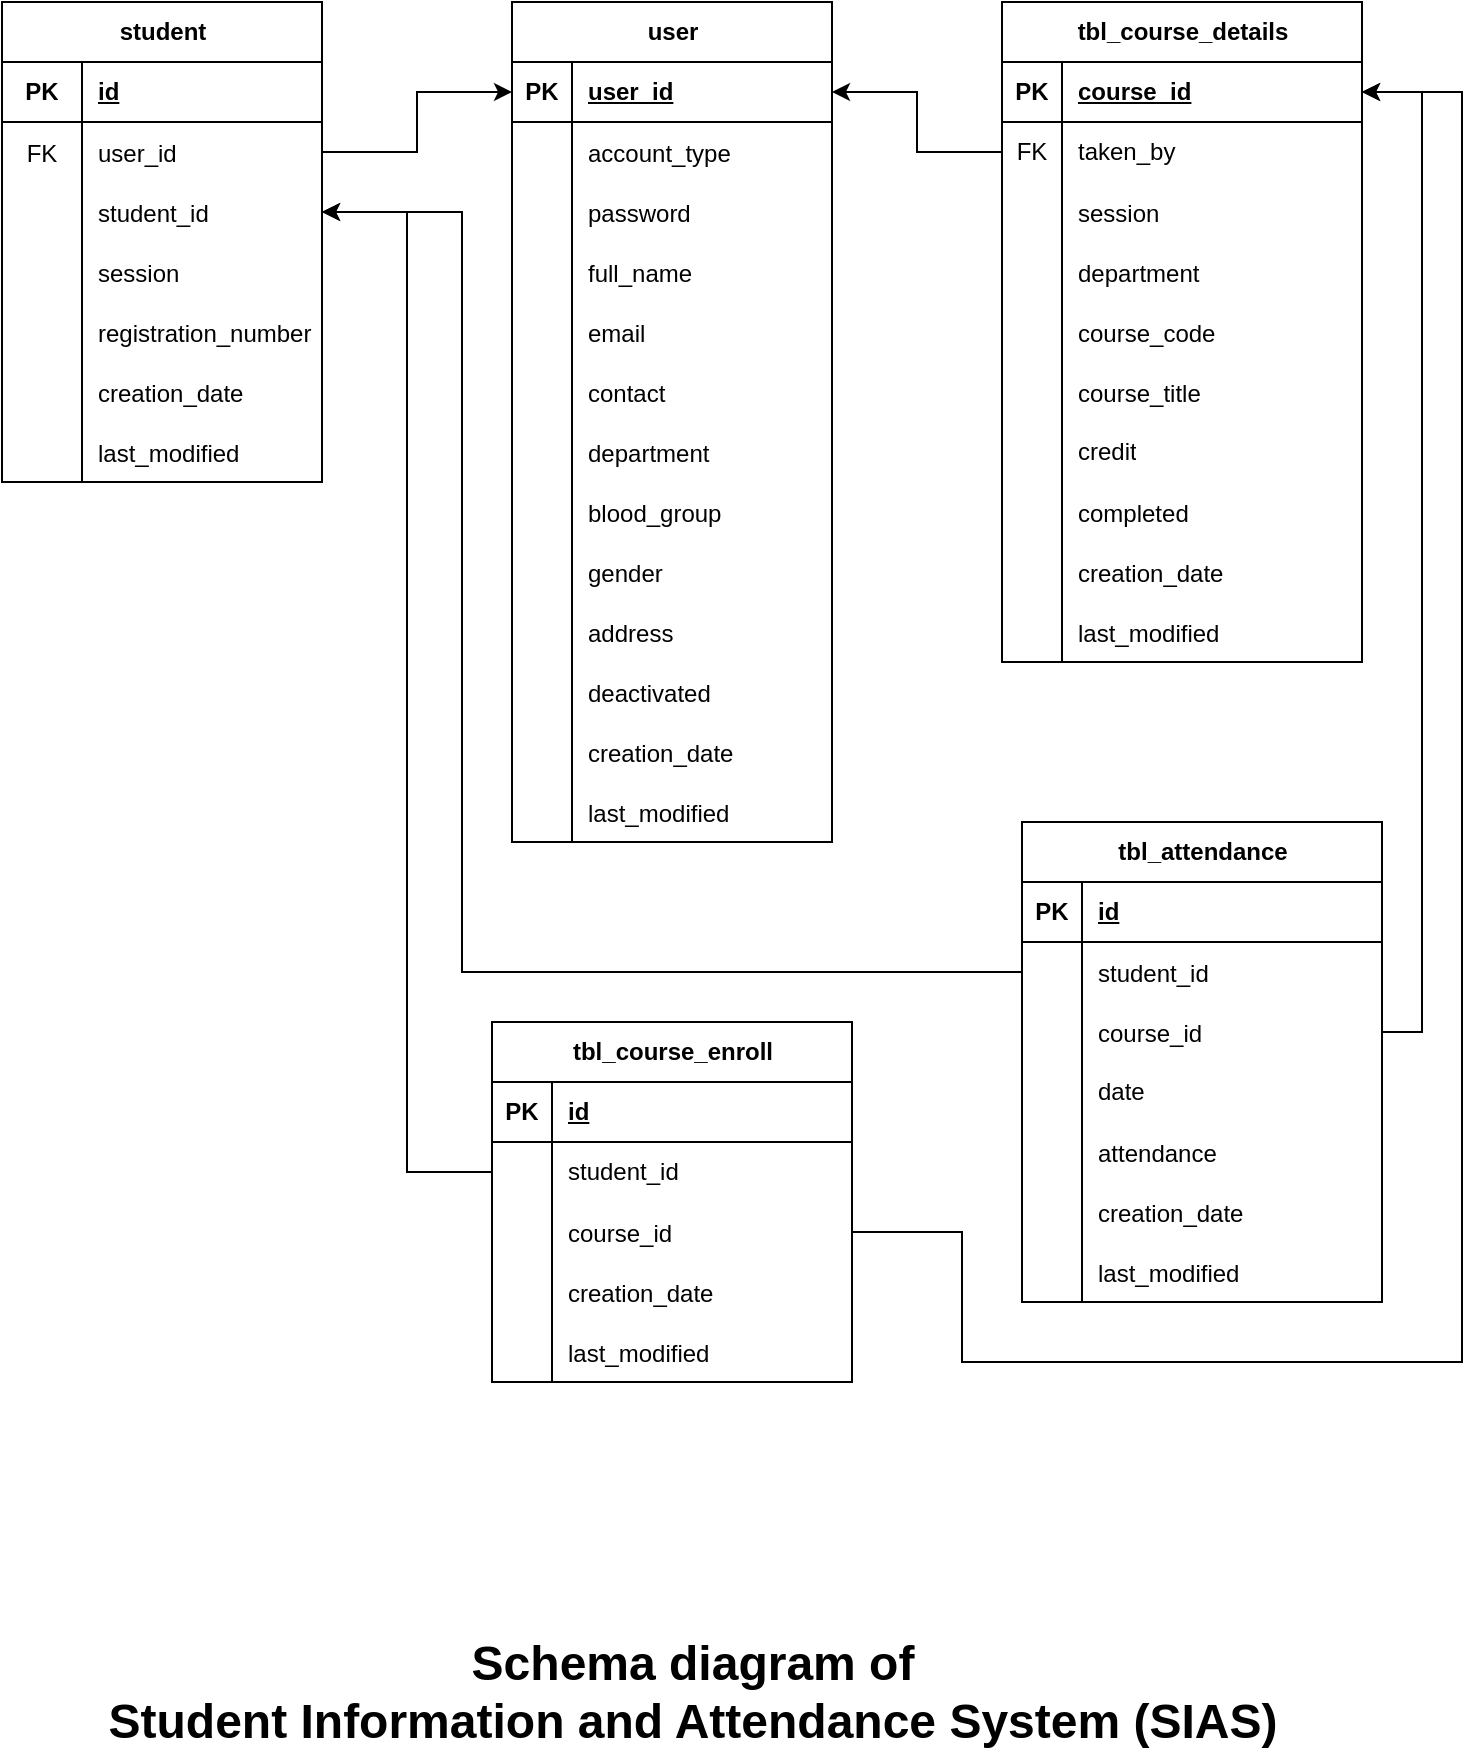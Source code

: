 <mxfile version="21.6.1" type="device" pages="3">
  <diagram name="Page-1" id="g5In9fq0Lga04mCP8kTA">
    <mxGraphModel dx="1313" dy="829" grid="1" gridSize="10" guides="1" tooltips="1" connect="1" arrows="1" fold="1" page="1" pageScale="1" pageWidth="850" pageHeight="1100" math="0" shadow="0">
      <root>
        <mxCell id="0" />
        <mxCell id="1" parent="0" />
        <mxCell id="ireiMJ5FU1E6sIggkx8P-118" value="" style="edgeStyle=orthogonalEdgeStyle;rounded=0;orthogonalLoop=1;jettySize=auto;html=1;" parent="1" edge="1">
          <mxGeometry relative="1" as="geometry">
            <mxPoint x="950" y="180" as="targetPoint" />
          </mxGeometry>
        </mxCell>
        <mxCell id="ireiMJ5FU1E6sIggkx8P-164" value="student" style="shape=table;startSize=30;container=1;collapsible=1;childLayout=tableLayout;fixedRows=1;rowLines=0;fontStyle=1;align=center;resizeLast=1;html=1;" parent="1" vertex="1">
          <mxGeometry x="90" y="140" width="160" height="240" as="geometry" />
        </mxCell>
        <mxCell id="ireiMJ5FU1E6sIggkx8P-165" value="" style="shape=tableRow;horizontal=0;startSize=0;swimlaneHead=0;swimlaneBody=0;fillColor=none;collapsible=0;dropTarget=0;points=[[0,0.5],[1,0.5]];portConstraint=eastwest;top=0;left=0;right=0;bottom=1;" parent="ireiMJ5FU1E6sIggkx8P-164" vertex="1">
          <mxGeometry y="30" width="160" height="30" as="geometry" />
        </mxCell>
        <mxCell id="ireiMJ5FU1E6sIggkx8P-166" value="PK" style="shape=partialRectangle;connectable=0;fillColor=none;top=0;left=0;bottom=0;right=0;fontStyle=1;overflow=hidden;whiteSpace=wrap;html=1;" parent="ireiMJ5FU1E6sIggkx8P-165" vertex="1">
          <mxGeometry width="40" height="30" as="geometry">
            <mxRectangle width="40" height="30" as="alternateBounds" />
          </mxGeometry>
        </mxCell>
        <mxCell id="ireiMJ5FU1E6sIggkx8P-167" value="id" style="shape=partialRectangle;connectable=0;fillColor=none;top=0;left=0;bottom=0;right=0;align=left;spacingLeft=6;fontStyle=5;overflow=hidden;whiteSpace=wrap;html=1;" parent="ireiMJ5FU1E6sIggkx8P-165" vertex="1">
          <mxGeometry x="40" width="120" height="30" as="geometry">
            <mxRectangle width="120" height="30" as="alternateBounds" />
          </mxGeometry>
        </mxCell>
        <mxCell id="rWkcKF9vMGXrni7fCD6A-7" value="" style="shape=tableRow;horizontal=0;startSize=0;swimlaneHead=0;swimlaneBody=0;fillColor=none;collapsible=0;dropTarget=0;points=[[0,0.5],[1,0.5]];portConstraint=eastwest;top=0;left=0;right=0;bottom=0;" vertex="1" parent="ireiMJ5FU1E6sIggkx8P-164">
          <mxGeometry y="60" width="160" height="30" as="geometry" />
        </mxCell>
        <mxCell id="rWkcKF9vMGXrni7fCD6A-8" value="FK" style="shape=partialRectangle;connectable=0;fillColor=none;top=0;left=0;bottom=0;right=0;editable=1;overflow=hidden;" vertex="1" parent="rWkcKF9vMGXrni7fCD6A-7">
          <mxGeometry width="40" height="30" as="geometry">
            <mxRectangle width="40" height="30" as="alternateBounds" />
          </mxGeometry>
        </mxCell>
        <mxCell id="rWkcKF9vMGXrni7fCD6A-9" value="user_id" style="shape=partialRectangle;connectable=0;fillColor=none;top=0;left=0;bottom=0;right=0;align=left;spacingLeft=6;overflow=hidden;" vertex="1" parent="rWkcKF9vMGXrni7fCD6A-7">
          <mxGeometry x="40" width="120" height="30" as="geometry">
            <mxRectangle width="120" height="30" as="alternateBounds" />
          </mxGeometry>
        </mxCell>
        <mxCell id="rWkcKF9vMGXrni7fCD6A-1" value="" style="shape=tableRow;horizontal=0;startSize=0;swimlaneHead=0;swimlaneBody=0;fillColor=none;collapsible=0;dropTarget=0;points=[[0,0.5],[1,0.5]];portConstraint=eastwest;top=0;left=0;right=0;bottom=0;" vertex="1" parent="ireiMJ5FU1E6sIggkx8P-164">
          <mxGeometry y="90" width="160" height="30" as="geometry" />
        </mxCell>
        <mxCell id="rWkcKF9vMGXrni7fCD6A-2" value="" style="shape=partialRectangle;connectable=0;fillColor=none;top=0;left=0;bottom=0;right=0;editable=1;overflow=hidden;" vertex="1" parent="rWkcKF9vMGXrni7fCD6A-1">
          <mxGeometry width="40" height="30" as="geometry">
            <mxRectangle width="40" height="30" as="alternateBounds" />
          </mxGeometry>
        </mxCell>
        <mxCell id="rWkcKF9vMGXrni7fCD6A-3" value="student_id" style="shape=partialRectangle;connectable=0;fillColor=none;top=0;left=0;bottom=0;right=0;align=left;spacingLeft=6;overflow=hidden;" vertex="1" parent="rWkcKF9vMGXrni7fCD6A-1">
          <mxGeometry x="40" width="120" height="30" as="geometry">
            <mxRectangle width="120" height="30" as="alternateBounds" />
          </mxGeometry>
        </mxCell>
        <mxCell id="wd3L1tn6L9SG4jOR8Dfi-2" value="" style="shape=tableRow;horizontal=0;startSize=0;swimlaneHead=0;swimlaneBody=0;fillColor=none;collapsible=0;dropTarget=0;points=[[0,0.5],[1,0.5]];portConstraint=eastwest;top=0;left=0;right=0;bottom=0;" parent="ireiMJ5FU1E6sIggkx8P-164" vertex="1">
          <mxGeometry y="120" width="160" height="30" as="geometry" />
        </mxCell>
        <mxCell id="wd3L1tn6L9SG4jOR8Dfi-3" value="" style="shape=partialRectangle;connectable=0;fillColor=none;top=0;left=0;bottom=0;right=0;editable=1;overflow=hidden;" parent="wd3L1tn6L9SG4jOR8Dfi-2" vertex="1">
          <mxGeometry width="40" height="30" as="geometry">
            <mxRectangle width="40" height="30" as="alternateBounds" />
          </mxGeometry>
        </mxCell>
        <mxCell id="wd3L1tn6L9SG4jOR8Dfi-4" value="session" style="shape=partialRectangle;connectable=0;fillColor=none;top=0;left=0;bottom=0;right=0;align=left;spacingLeft=6;overflow=hidden;" parent="wd3L1tn6L9SG4jOR8Dfi-2" vertex="1">
          <mxGeometry x="40" width="120" height="30" as="geometry">
            <mxRectangle width="120" height="30" as="alternateBounds" />
          </mxGeometry>
        </mxCell>
        <mxCell id="wd3L1tn6L9SG4jOR8Dfi-5" value="" style="shape=tableRow;horizontal=0;startSize=0;swimlaneHead=0;swimlaneBody=0;fillColor=none;collapsible=0;dropTarget=0;points=[[0,0.5],[1,0.5]];portConstraint=eastwest;top=0;left=0;right=0;bottom=0;" parent="ireiMJ5FU1E6sIggkx8P-164" vertex="1">
          <mxGeometry y="150" width="160" height="30" as="geometry" />
        </mxCell>
        <mxCell id="wd3L1tn6L9SG4jOR8Dfi-6" value="" style="shape=partialRectangle;connectable=0;fillColor=none;top=0;left=0;bottom=0;right=0;editable=1;overflow=hidden;" parent="wd3L1tn6L9SG4jOR8Dfi-5" vertex="1">
          <mxGeometry width="40" height="30" as="geometry">
            <mxRectangle width="40" height="30" as="alternateBounds" />
          </mxGeometry>
        </mxCell>
        <mxCell id="wd3L1tn6L9SG4jOR8Dfi-7" value="registration_number" style="shape=partialRectangle;connectable=0;fillColor=none;top=0;left=0;bottom=0;right=0;align=left;spacingLeft=6;overflow=hidden;" parent="wd3L1tn6L9SG4jOR8Dfi-5" vertex="1">
          <mxGeometry x="40" width="120" height="30" as="geometry">
            <mxRectangle width="120" height="30" as="alternateBounds" />
          </mxGeometry>
        </mxCell>
        <mxCell id="_yP7Wxf9z1JfadL6eWOy-21" value="" style="shape=tableRow;horizontal=0;startSize=0;swimlaneHead=0;swimlaneBody=0;fillColor=none;collapsible=0;dropTarget=0;points=[[0,0.5],[1,0.5]];portConstraint=eastwest;top=0;left=0;right=0;bottom=0;" parent="ireiMJ5FU1E6sIggkx8P-164" vertex="1">
          <mxGeometry y="180" width="160" height="30" as="geometry" />
        </mxCell>
        <mxCell id="_yP7Wxf9z1JfadL6eWOy-22" value="" style="shape=partialRectangle;connectable=0;fillColor=none;top=0;left=0;bottom=0;right=0;editable=1;overflow=hidden;" parent="_yP7Wxf9z1JfadL6eWOy-21" vertex="1">
          <mxGeometry width="40" height="30" as="geometry">
            <mxRectangle width="40" height="30" as="alternateBounds" />
          </mxGeometry>
        </mxCell>
        <mxCell id="_yP7Wxf9z1JfadL6eWOy-23" value="creation_date" style="shape=partialRectangle;connectable=0;fillColor=none;top=0;left=0;bottom=0;right=0;align=left;spacingLeft=6;overflow=hidden;" parent="_yP7Wxf9z1JfadL6eWOy-21" vertex="1">
          <mxGeometry x="40" width="120" height="30" as="geometry">
            <mxRectangle width="120" height="30" as="alternateBounds" />
          </mxGeometry>
        </mxCell>
        <mxCell id="_yP7Wxf9z1JfadL6eWOy-24" value="" style="shape=tableRow;horizontal=0;startSize=0;swimlaneHead=0;swimlaneBody=0;fillColor=none;collapsible=0;dropTarget=0;points=[[0,0.5],[1,0.5]];portConstraint=eastwest;top=0;left=0;right=0;bottom=0;" parent="ireiMJ5FU1E6sIggkx8P-164" vertex="1">
          <mxGeometry y="210" width="160" height="30" as="geometry" />
        </mxCell>
        <mxCell id="_yP7Wxf9z1JfadL6eWOy-25" value="" style="shape=partialRectangle;connectable=0;fillColor=none;top=0;left=0;bottom=0;right=0;editable=1;overflow=hidden;" parent="_yP7Wxf9z1JfadL6eWOy-24" vertex="1">
          <mxGeometry width="40" height="30" as="geometry">
            <mxRectangle width="40" height="30" as="alternateBounds" />
          </mxGeometry>
        </mxCell>
        <mxCell id="_yP7Wxf9z1JfadL6eWOy-26" value="last_modified" style="shape=partialRectangle;connectable=0;fillColor=none;top=0;left=0;bottom=0;right=0;align=left;spacingLeft=6;overflow=hidden;" parent="_yP7Wxf9z1JfadL6eWOy-24" vertex="1">
          <mxGeometry x="40" width="120" height="30" as="geometry">
            <mxRectangle width="120" height="30" as="alternateBounds" />
          </mxGeometry>
        </mxCell>
        <mxCell id="wd3L1tn6L9SG4jOR8Dfi-23" value="user" style="shape=table;startSize=30;container=1;collapsible=1;childLayout=tableLayout;fixedRows=1;rowLines=0;fontStyle=1;align=center;resizeLast=1;html=1;" parent="1" vertex="1">
          <mxGeometry x="345" y="140" width="160" height="420" as="geometry" />
        </mxCell>
        <mxCell id="wd3L1tn6L9SG4jOR8Dfi-24" value="" style="shape=tableRow;horizontal=0;startSize=0;swimlaneHead=0;swimlaneBody=0;fillColor=none;collapsible=0;dropTarget=0;points=[[0,0.5],[1,0.5]];portConstraint=eastwest;top=0;left=0;right=0;bottom=1;" parent="wd3L1tn6L9SG4jOR8Dfi-23" vertex="1">
          <mxGeometry y="30" width="160" height="30" as="geometry" />
        </mxCell>
        <mxCell id="wd3L1tn6L9SG4jOR8Dfi-25" value="PK" style="shape=partialRectangle;connectable=0;fillColor=none;top=0;left=0;bottom=0;right=0;fontStyle=1;overflow=hidden;whiteSpace=wrap;html=1;" parent="wd3L1tn6L9SG4jOR8Dfi-24" vertex="1">
          <mxGeometry width="30" height="30" as="geometry">
            <mxRectangle width="30" height="30" as="alternateBounds" />
          </mxGeometry>
        </mxCell>
        <mxCell id="wd3L1tn6L9SG4jOR8Dfi-26" value="user_id" style="shape=partialRectangle;connectable=0;fillColor=none;top=0;left=0;bottom=0;right=0;align=left;spacingLeft=6;fontStyle=5;overflow=hidden;whiteSpace=wrap;html=1;" parent="wd3L1tn6L9SG4jOR8Dfi-24" vertex="1">
          <mxGeometry x="30" width="130" height="30" as="geometry">
            <mxRectangle width="130" height="30" as="alternateBounds" />
          </mxGeometry>
        </mxCell>
        <mxCell id="rWkcKF9vMGXrni7fCD6A-4" value="" style="shape=tableRow;horizontal=0;startSize=0;swimlaneHead=0;swimlaneBody=0;fillColor=none;collapsible=0;dropTarget=0;points=[[0,0.5],[1,0.5]];portConstraint=eastwest;top=0;left=0;right=0;bottom=0;" vertex="1" parent="wd3L1tn6L9SG4jOR8Dfi-23">
          <mxGeometry y="60" width="160" height="30" as="geometry" />
        </mxCell>
        <mxCell id="rWkcKF9vMGXrni7fCD6A-5" value="" style="shape=partialRectangle;connectable=0;fillColor=none;top=0;left=0;bottom=0;right=0;editable=1;overflow=hidden;" vertex="1" parent="rWkcKF9vMGXrni7fCD6A-4">
          <mxGeometry width="30" height="30" as="geometry">
            <mxRectangle width="30" height="30" as="alternateBounds" />
          </mxGeometry>
        </mxCell>
        <mxCell id="rWkcKF9vMGXrni7fCD6A-6" value="account_type" style="shape=partialRectangle;connectable=0;fillColor=none;top=0;left=0;bottom=0;right=0;align=left;spacingLeft=6;overflow=hidden;" vertex="1" parent="rWkcKF9vMGXrni7fCD6A-4">
          <mxGeometry x="30" width="130" height="30" as="geometry">
            <mxRectangle width="130" height="30" as="alternateBounds" />
          </mxGeometry>
        </mxCell>
        <mxCell id="wd3L1tn6L9SG4jOR8Dfi-30" value="" style="shape=tableRow;horizontal=0;startSize=0;swimlaneHead=0;swimlaneBody=0;fillColor=none;collapsible=0;dropTarget=0;points=[[0,0.5],[1,0.5]];portConstraint=eastwest;top=0;left=0;right=0;bottom=0;" parent="wd3L1tn6L9SG4jOR8Dfi-23" vertex="1">
          <mxGeometry y="90" width="160" height="30" as="geometry" />
        </mxCell>
        <mxCell id="wd3L1tn6L9SG4jOR8Dfi-31" value="" style="shape=partialRectangle;connectable=0;fillColor=none;top=0;left=0;bottom=0;right=0;editable=1;overflow=hidden;" parent="wd3L1tn6L9SG4jOR8Dfi-30" vertex="1">
          <mxGeometry width="30" height="30" as="geometry">
            <mxRectangle width="30" height="30" as="alternateBounds" />
          </mxGeometry>
        </mxCell>
        <mxCell id="wd3L1tn6L9SG4jOR8Dfi-32" value="password" style="shape=partialRectangle;connectable=0;fillColor=none;top=0;left=0;bottom=0;right=0;align=left;spacingLeft=6;overflow=hidden;" parent="wd3L1tn6L9SG4jOR8Dfi-30" vertex="1">
          <mxGeometry x="30" width="130" height="30" as="geometry">
            <mxRectangle width="130" height="30" as="alternateBounds" />
          </mxGeometry>
        </mxCell>
        <mxCell id="wd3L1tn6L9SG4jOR8Dfi-27" value="" style="shape=tableRow;horizontal=0;startSize=0;swimlaneHead=0;swimlaneBody=0;fillColor=none;collapsible=0;dropTarget=0;points=[[0,0.5],[1,0.5]];portConstraint=eastwest;top=0;left=0;right=0;bottom=0;" parent="wd3L1tn6L9SG4jOR8Dfi-23" vertex="1">
          <mxGeometry y="120" width="160" height="30" as="geometry" />
        </mxCell>
        <mxCell id="wd3L1tn6L9SG4jOR8Dfi-28" value="" style="shape=partialRectangle;connectable=0;fillColor=none;top=0;left=0;bottom=0;right=0;editable=1;overflow=hidden;" parent="wd3L1tn6L9SG4jOR8Dfi-27" vertex="1">
          <mxGeometry width="30" height="30" as="geometry">
            <mxRectangle width="30" height="30" as="alternateBounds" />
          </mxGeometry>
        </mxCell>
        <mxCell id="wd3L1tn6L9SG4jOR8Dfi-29" value="full_name" style="shape=partialRectangle;connectable=0;fillColor=none;top=0;left=0;bottom=0;right=0;align=left;spacingLeft=6;overflow=hidden;" parent="wd3L1tn6L9SG4jOR8Dfi-27" vertex="1">
          <mxGeometry x="30" width="130" height="30" as="geometry">
            <mxRectangle width="130" height="30" as="alternateBounds" />
          </mxGeometry>
        </mxCell>
        <mxCell id="wd3L1tn6L9SG4jOR8Dfi-33" value="" style="shape=tableRow;horizontal=0;startSize=0;swimlaneHead=0;swimlaneBody=0;fillColor=none;collapsible=0;dropTarget=0;points=[[0,0.5],[1,0.5]];portConstraint=eastwest;top=0;left=0;right=0;bottom=0;" parent="wd3L1tn6L9SG4jOR8Dfi-23" vertex="1">
          <mxGeometry y="150" width="160" height="30" as="geometry" />
        </mxCell>
        <mxCell id="wd3L1tn6L9SG4jOR8Dfi-34" value="" style="shape=partialRectangle;connectable=0;fillColor=none;top=0;left=0;bottom=0;right=0;editable=1;overflow=hidden;" parent="wd3L1tn6L9SG4jOR8Dfi-33" vertex="1">
          <mxGeometry width="30" height="30" as="geometry">
            <mxRectangle width="30" height="30" as="alternateBounds" />
          </mxGeometry>
        </mxCell>
        <mxCell id="wd3L1tn6L9SG4jOR8Dfi-35" value="email" style="shape=partialRectangle;connectable=0;fillColor=none;top=0;left=0;bottom=0;right=0;align=left;spacingLeft=6;overflow=hidden;" parent="wd3L1tn6L9SG4jOR8Dfi-33" vertex="1">
          <mxGeometry x="30" width="130" height="30" as="geometry">
            <mxRectangle width="130" height="30" as="alternateBounds" />
          </mxGeometry>
        </mxCell>
        <mxCell id="wd3L1tn6L9SG4jOR8Dfi-36" value="" style="shape=tableRow;horizontal=0;startSize=0;swimlaneHead=0;swimlaneBody=0;fillColor=none;collapsible=0;dropTarget=0;points=[[0,0.5],[1,0.5]];portConstraint=eastwest;top=0;left=0;right=0;bottom=0;" parent="wd3L1tn6L9SG4jOR8Dfi-23" vertex="1">
          <mxGeometry y="180" width="160" height="30" as="geometry" />
        </mxCell>
        <mxCell id="wd3L1tn6L9SG4jOR8Dfi-37" value="" style="shape=partialRectangle;connectable=0;fillColor=none;top=0;left=0;bottom=0;right=0;editable=1;overflow=hidden;" parent="wd3L1tn6L9SG4jOR8Dfi-36" vertex="1">
          <mxGeometry width="30" height="30" as="geometry">
            <mxRectangle width="30" height="30" as="alternateBounds" />
          </mxGeometry>
        </mxCell>
        <mxCell id="wd3L1tn6L9SG4jOR8Dfi-38" value="contact" style="shape=partialRectangle;connectable=0;fillColor=none;top=0;left=0;bottom=0;right=0;align=left;spacingLeft=6;overflow=hidden;" parent="wd3L1tn6L9SG4jOR8Dfi-36" vertex="1">
          <mxGeometry x="30" width="130" height="30" as="geometry">
            <mxRectangle width="130" height="30" as="alternateBounds" />
          </mxGeometry>
        </mxCell>
        <mxCell id="wd3L1tn6L9SG4jOR8Dfi-42" value="" style="shape=tableRow;horizontal=0;startSize=0;swimlaneHead=0;swimlaneBody=0;fillColor=none;collapsible=0;dropTarget=0;points=[[0,0.5],[1,0.5]];portConstraint=eastwest;top=0;left=0;right=0;bottom=0;" parent="wd3L1tn6L9SG4jOR8Dfi-23" vertex="1">
          <mxGeometry y="210" width="160" height="30" as="geometry" />
        </mxCell>
        <mxCell id="wd3L1tn6L9SG4jOR8Dfi-43" value="" style="shape=partialRectangle;connectable=0;fillColor=none;top=0;left=0;bottom=0;right=0;editable=1;overflow=hidden;" parent="wd3L1tn6L9SG4jOR8Dfi-42" vertex="1">
          <mxGeometry width="30" height="30" as="geometry">
            <mxRectangle width="30" height="30" as="alternateBounds" />
          </mxGeometry>
        </mxCell>
        <mxCell id="wd3L1tn6L9SG4jOR8Dfi-44" value="department" style="shape=partialRectangle;connectable=0;fillColor=none;top=0;left=0;bottom=0;right=0;align=left;spacingLeft=6;overflow=hidden;" parent="wd3L1tn6L9SG4jOR8Dfi-42" vertex="1">
          <mxGeometry x="30" width="130" height="30" as="geometry">
            <mxRectangle width="130" height="30" as="alternateBounds" />
          </mxGeometry>
        </mxCell>
        <mxCell id="wd3L1tn6L9SG4jOR8Dfi-45" value="" style="shape=tableRow;horizontal=0;startSize=0;swimlaneHead=0;swimlaneBody=0;fillColor=none;collapsible=0;dropTarget=0;points=[[0,0.5],[1,0.5]];portConstraint=eastwest;top=0;left=0;right=0;bottom=0;" parent="wd3L1tn6L9SG4jOR8Dfi-23" vertex="1">
          <mxGeometry y="240" width="160" height="30" as="geometry" />
        </mxCell>
        <mxCell id="wd3L1tn6L9SG4jOR8Dfi-46" value="" style="shape=partialRectangle;connectable=0;fillColor=none;top=0;left=0;bottom=0;right=0;editable=1;overflow=hidden;" parent="wd3L1tn6L9SG4jOR8Dfi-45" vertex="1">
          <mxGeometry width="30" height="30" as="geometry">
            <mxRectangle width="30" height="30" as="alternateBounds" />
          </mxGeometry>
        </mxCell>
        <mxCell id="wd3L1tn6L9SG4jOR8Dfi-47" value="blood_group" style="shape=partialRectangle;connectable=0;fillColor=none;top=0;left=0;bottom=0;right=0;align=left;spacingLeft=6;overflow=hidden;" parent="wd3L1tn6L9SG4jOR8Dfi-45" vertex="1">
          <mxGeometry x="30" width="130" height="30" as="geometry">
            <mxRectangle width="130" height="30" as="alternateBounds" />
          </mxGeometry>
        </mxCell>
        <mxCell id="_yP7Wxf9z1JfadL6eWOy-6" value="" style="shape=tableRow;horizontal=0;startSize=0;swimlaneHead=0;swimlaneBody=0;fillColor=none;collapsible=0;dropTarget=0;points=[[0,0.5],[1,0.5]];portConstraint=eastwest;top=0;left=0;right=0;bottom=0;" parent="wd3L1tn6L9SG4jOR8Dfi-23" vertex="1">
          <mxGeometry y="270" width="160" height="30" as="geometry" />
        </mxCell>
        <mxCell id="_yP7Wxf9z1JfadL6eWOy-7" value="" style="shape=partialRectangle;connectable=0;fillColor=none;top=0;left=0;bottom=0;right=0;editable=1;overflow=hidden;" parent="_yP7Wxf9z1JfadL6eWOy-6" vertex="1">
          <mxGeometry width="30" height="30" as="geometry">
            <mxRectangle width="30" height="30" as="alternateBounds" />
          </mxGeometry>
        </mxCell>
        <mxCell id="_yP7Wxf9z1JfadL6eWOy-8" value="gender" style="shape=partialRectangle;connectable=0;fillColor=none;top=0;left=0;bottom=0;right=0;align=left;spacingLeft=6;overflow=hidden;" parent="_yP7Wxf9z1JfadL6eWOy-6" vertex="1">
          <mxGeometry x="30" width="130" height="30" as="geometry">
            <mxRectangle width="130" height="30" as="alternateBounds" />
          </mxGeometry>
        </mxCell>
        <mxCell id="_yP7Wxf9z1JfadL6eWOy-9" value="" style="shape=tableRow;horizontal=0;startSize=0;swimlaneHead=0;swimlaneBody=0;fillColor=none;collapsible=0;dropTarget=0;points=[[0,0.5],[1,0.5]];portConstraint=eastwest;top=0;left=0;right=0;bottom=0;" parent="wd3L1tn6L9SG4jOR8Dfi-23" vertex="1">
          <mxGeometry y="300" width="160" height="30" as="geometry" />
        </mxCell>
        <mxCell id="_yP7Wxf9z1JfadL6eWOy-10" value="" style="shape=partialRectangle;connectable=0;fillColor=none;top=0;left=0;bottom=0;right=0;editable=1;overflow=hidden;" parent="_yP7Wxf9z1JfadL6eWOy-9" vertex="1">
          <mxGeometry width="30" height="30" as="geometry">
            <mxRectangle width="30" height="30" as="alternateBounds" />
          </mxGeometry>
        </mxCell>
        <mxCell id="_yP7Wxf9z1JfadL6eWOy-11" value="address" style="shape=partialRectangle;connectable=0;fillColor=none;top=0;left=0;bottom=0;right=0;align=left;spacingLeft=6;overflow=hidden;" parent="_yP7Wxf9z1JfadL6eWOy-9" vertex="1">
          <mxGeometry x="30" width="130" height="30" as="geometry">
            <mxRectangle width="130" height="30" as="alternateBounds" />
          </mxGeometry>
        </mxCell>
        <mxCell id="_yP7Wxf9z1JfadL6eWOy-42" value="" style="shape=tableRow;horizontal=0;startSize=0;swimlaneHead=0;swimlaneBody=0;fillColor=none;collapsible=0;dropTarget=0;points=[[0,0.5],[1,0.5]];portConstraint=eastwest;top=0;left=0;right=0;bottom=0;" parent="wd3L1tn6L9SG4jOR8Dfi-23" vertex="1">
          <mxGeometry y="330" width="160" height="30" as="geometry" />
        </mxCell>
        <mxCell id="_yP7Wxf9z1JfadL6eWOy-43" value="" style="shape=partialRectangle;connectable=0;fillColor=none;top=0;left=0;bottom=0;right=0;editable=1;overflow=hidden;" parent="_yP7Wxf9z1JfadL6eWOy-42" vertex="1">
          <mxGeometry width="30" height="30" as="geometry">
            <mxRectangle width="30" height="30" as="alternateBounds" />
          </mxGeometry>
        </mxCell>
        <mxCell id="_yP7Wxf9z1JfadL6eWOy-44" value="deactivated" style="shape=partialRectangle;connectable=0;fillColor=none;top=0;left=0;bottom=0;right=0;align=left;spacingLeft=6;overflow=hidden;" parent="_yP7Wxf9z1JfadL6eWOy-42" vertex="1">
          <mxGeometry x="30" width="130" height="30" as="geometry">
            <mxRectangle width="130" height="30" as="alternateBounds" />
          </mxGeometry>
        </mxCell>
        <mxCell id="_yP7Wxf9z1JfadL6eWOy-12" value="" style="shape=tableRow;horizontal=0;startSize=0;swimlaneHead=0;swimlaneBody=0;fillColor=none;collapsible=0;dropTarget=0;points=[[0,0.5],[1,0.5]];portConstraint=eastwest;top=0;left=0;right=0;bottom=0;" parent="wd3L1tn6L9SG4jOR8Dfi-23" vertex="1">
          <mxGeometry y="360" width="160" height="30" as="geometry" />
        </mxCell>
        <mxCell id="_yP7Wxf9z1JfadL6eWOy-13" value="" style="shape=partialRectangle;connectable=0;fillColor=none;top=0;left=0;bottom=0;right=0;editable=1;overflow=hidden;" parent="_yP7Wxf9z1JfadL6eWOy-12" vertex="1">
          <mxGeometry width="30" height="30" as="geometry">
            <mxRectangle width="30" height="30" as="alternateBounds" />
          </mxGeometry>
        </mxCell>
        <mxCell id="_yP7Wxf9z1JfadL6eWOy-14" value="creation_date" style="shape=partialRectangle;connectable=0;fillColor=none;top=0;left=0;bottom=0;right=0;align=left;spacingLeft=6;overflow=hidden;" parent="_yP7Wxf9z1JfadL6eWOy-12" vertex="1">
          <mxGeometry x="30" width="130" height="30" as="geometry">
            <mxRectangle width="130" height="30" as="alternateBounds" />
          </mxGeometry>
        </mxCell>
        <mxCell id="_yP7Wxf9z1JfadL6eWOy-15" value="" style="shape=tableRow;horizontal=0;startSize=0;swimlaneHead=0;swimlaneBody=0;fillColor=none;collapsible=0;dropTarget=0;points=[[0,0.5],[1,0.5]];portConstraint=eastwest;top=0;left=0;right=0;bottom=0;" parent="wd3L1tn6L9SG4jOR8Dfi-23" vertex="1">
          <mxGeometry y="390" width="160" height="30" as="geometry" />
        </mxCell>
        <mxCell id="_yP7Wxf9z1JfadL6eWOy-16" value="" style="shape=partialRectangle;connectable=0;fillColor=none;top=0;left=0;bottom=0;right=0;editable=1;overflow=hidden;" parent="_yP7Wxf9z1JfadL6eWOy-15" vertex="1">
          <mxGeometry width="30" height="30" as="geometry">
            <mxRectangle width="30" height="30" as="alternateBounds" />
          </mxGeometry>
        </mxCell>
        <mxCell id="_yP7Wxf9z1JfadL6eWOy-17" value="last_modified" style="shape=partialRectangle;connectable=0;fillColor=none;top=0;left=0;bottom=0;right=0;align=left;spacingLeft=6;overflow=hidden;" parent="_yP7Wxf9z1JfadL6eWOy-15" vertex="1">
          <mxGeometry x="30" width="130" height="30" as="geometry">
            <mxRectangle width="130" height="30" as="alternateBounds" />
          </mxGeometry>
        </mxCell>
        <mxCell id="wd3L1tn6L9SG4jOR8Dfi-123" value="tbl_course_details" style="shape=table;startSize=30;container=1;collapsible=1;childLayout=tableLayout;fixedRows=1;rowLines=0;fontStyle=1;align=center;resizeLast=1;html=1;" parent="1" vertex="1">
          <mxGeometry x="590" y="140" width="180" height="330" as="geometry" />
        </mxCell>
        <mxCell id="wd3L1tn6L9SG4jOR8Dfi-124" value="" style="shape=tableRow;horizontal=0;startSize=0;swimlaneHead=0;swimlaneBody=0;fillColor=none;collapsible=0;dropTarget=0;points=[[0,0.5],[1,0.5]];portConstraint=eastwest;top=0;left=0;right=0;bottom=1;" parent="wd3L1tn6L9SG4jOR8Dfi-123" vertex="1">
          <mxGeometry y="30" width="180" height="30" as="geometry" />
        </mxCell>
        <mxCell id="wd3L1tn6L9SG4jOR8Dfi-125" value="PK" style="shape=partialRectangle;connectable=0;fillColor=none;top=0;left=0;bottom=0;right=0;fontStyle=1;overflow=hidden;whiteSpace=wrap;html=1;" parent="wd3L1tn6L9SG4jOR8Dfi-124" vertex="1">
          <mxGeometry width="30" height="30" as="geometry">
            <mxRectangle width="30" height="30" as="alternateBounds" />
          </mxGeometry>
        </mxCell>
        <mxCell id="wd3L1tn6L9SG4jOR8Dfi-126" value="course_id" style="shape=partialRectangle;connectable=0;fillColor=none;top=0;left=0;bottom=0;right=0;align=left;spacingLeft=6;fontStyle=5;overflow=hidden;whiteSpace=wrap;html=1;" parent="wd3L1tn6L9SG4jOR8Dfi-124" vertex="1">
          <mxGeometry x="30" width="150" height="30" as="geometry">
            <mxRectangle width="150" height="30" as="alternateBounds" />
          </mxGeometry>
        </mxCell>
        <mxCell id="wd3L1tn6L9SG4jOR8Dfi-133" value="" style="shape=tableRow;horizontal=0;startSize=0;swimlaneHead=0;swimlaneBody=0;fillColor=none;collapsible=0;dropTarget=0;points=[[0,0.5],[1,0.5]];portConstraint=eastwest;top=0;left=0;right=0;bottom=0;" parent="wd3L1tn6L9SG4jOR8Dfi-123" vertex="1">
          <mxGeometry y="60" width="180" height="30" as="geometry" />
        </mxCell>
        <mxCell id="wd3L1tn6L9SG4jOR8Dfi-134" value="FK" style="shape=partialRectangle;connectable=0;fillColor=none;top=0;left=0;bottom=0;right=0;editable=1;overflow=hidden;whiteSpace=wrap;html=1;" parent="wd3L1tn6L9SG4jOR8Dfi-133" vertex="1">
          <mxGeometry width="30" height="30" as="geometry">
            <mxRectangle width="30" height="30" as="alternateBounds" />
          </mxGeometry>
        </mxCell>
        <mxCell id="wd3L1tn6L9SG4jOR8Dfi-135" value="taken_by" style="shape=partialRectangle;connectable=0;fillColor=none;top=0;left=0;bottom=0;right=0;align=left;spacingLeft=6;overflow=hidden;whiteSpace=wrap;html=1;" parent="wd3L1tn6L9SG4jOR8Dfi-133" vertex="1">
          <mxGeometry x="30" width="150" height="30" as="geometry">
            <mxRectangle width="150" height="30" as="alternateBounds" />
          </mxGeometry>
        </mxCell>
        <mxCell id="_yP7Wxf9z1JfadL6eWOy-27" value="" style="shape=tableRow;horizontal=0;startSize=0;swimlaneHead=0;swimlaneBody=0;fillColor=none;collapsible=0;dropTarget=0;points=[[0,0.5],[1,0.5]];portConstraint=eastwest;top=0;left=0;right=0;bottom=0;" parent="wd3L1tn6L9SG4jOR8Dfi-123" vertex="1">
          <mxGeometry y="90" width="180" height="30" as="geometry" />
        </mxCell>
        <mxCell id="_yP7Wxf9z1JfadL6eWOy-28" value="" style="shape=partialRectangle;connectable=0;fillColor=none;top=0;left=0;bottom=0;right=0;editable=1;overflow=hidden;" parent="_yP7Wxf9z1JfadL6eWOy-27" vertex="1">
          <mxGeometry width="30" height="30" as="geometry">
            <mxRectangle width="30" height="30" as="alternateBounds" />
          </mxGeometry>
        </mxCell>
        <mxCell id="_yP7Wxf9z1JfadL6eWOy-29" value="session" style="shape=partialRectangle;connectable=0;fillColor=none;top=0;left=0;bottom=0;right=0;align=left;spacingLeft=6;overflow=hidden;" parent="_yP7Wxf9z1JfadL6eWOy-27" vertex="1">
          <mxGeometry x="30" width="150" height="30" as="geometry">
            <mxRectangle width="150" height="30" as="alternateBounds" />
          </mxGeometry>
        </mxCell>
        <mxCell id="_yP7Wxf9z1JfadL6eWOy-39" value="" style="shape=tableRow;horizontal=0;startSize=0;swimlaneHead=0;swimlaneBody=0;fillColor=none;collapsible=0;dropTarget=0;points=[[0,0.5],[1,0.5]];portConstraint=eastwest;top=0;left=0;right=0;bottom=0;" parent="wd3L1tn6L9SG4jOR8Dfi-123" vertex="1">
          <mxGeometry y="120" width="180" height="30" as="geometry" />
        </mxCell>
        <mxCell id="_yP7Wxf9z1JfadL6eWOy-40" value="" style="shape=partialRectangle;connectable=0;fillColor=none;top=0;left=0;bottom=0;right=0;editable=1;overflow=hidden;" parent="_yP7Wxf9z1JfadL6eWOy-39" vertex="1">
          <mxGeometry width="30" height="30" as="geometry">
            <mxRectangle width="30" height="30" as="alternateBounds" />
          </mxGeometry>
        </mxCell>
        <mxCell id="_yP7Wxf9z1JfadL6eWOy-41" value="department" style="shape=partialRectangle;connectable=0;fillColor=none;top=0;left=0;bottom=0;right=0;align=left;spacingLeft=6;overflow=hidden;" parent="_yP7Wxf9z1JfadL6eWOy-39" vertex="1">
          <mxGeometry x="30" width="150" height="30" as="geometry">
            <mxRectangle width="150" height="30" as="alternateBounds" />
          </mxGeometry>
        </mxCell>
        <mxCell id="wd3L1tn6L9SG4jOR8Dfi-159" value="" style="shape=tableRow;horizontal=0;startSize=0;swimlaneHead=0;swimlaneBody=0;fillColor=none;collapsible=0;dropTarget=0;points=[[0,0.5],[1,0.5]];portConstraint=eastwest;top=0;left=0;right=0;bottom=0;" parent="wd3L1tn6L9SG4jOR8Dfi-123" vertex="1">
          <mxGeometry y="150" width="180" height="30" as="geometry" />
        </mxCell>
        <mxCell id="wd3L1tn6L9SG4jOR8Dfi-160" value="" style="shape=partialRectangle;connectable=0;fillColor=none;top=0;left=0;bottom=0;right=0;editable=1;overflow=hidden;" parent="wd3L1tn6L9SG4jOR8Dfi-159" vertex="1">
          <mxGeometry width="30" height="30" as="geometry">
            <mxRectangle width="30" height="30" as="alternateBounds" />
          </mxGeometry>
        </mxCell>
        <mxCell id="wd3L1tn6L9SG4jOR8Dfi-161" value="course_code" style="shape=partialRectangle;connectable=0;fillColor=none;top=0;left=0;bottom=0;right=0;align=left;spacingLeft=6;overflow=hidden;" parent="wd3L1tn6L9SG4jOR8Dfi-159" vertex="1">
          <mxGeometry x="30" width="150" height="30" as="geometry">
            <mxRectangle width="150" height="30" as="alternateBounds" />
          </mxGeometry>
        </mxCell>
        <mxCell id="wd3L1tn6L9SG4jOR8Dfi-146" value="" style="shape=tableRow;horizontal=0;startSize=0;swimlaneHead=0;swimlaneBody=0;fillColor=none;collapsible=0;dropTarget=0;points=[[0,0.5],[1,0.5]];portConstraint=eastwest;top=0;left=0;right=0;bottom=0;" parent="wd3L1tn6L9SG4jOR8Dfi-123" vertex="1">
          <mxGeometry y="180" width="180" height="30" as="geometry" />
        </mxCell>
        <mxCell id="wd3L1tn6L9SG4jOR8Dfi-147" value="" style="shape=partialRectangle;connectable=0;fillColor=none;top=0;left=0;bottom=0;right=0;editable=1;overflow=hidden;" parent="wd3L1tn6L9SG4jOR8Dfi-146" vertex="1">
          <mxGeometry width="30" height="30" as="geometry">
            <mxRectangle width="30" height="30" as="alternateBounds" />
          </mxGeometry>
        </mxCell>
        <mxCell id="wd3L1tn6L9SG4jOR8Dfi-148" value="course_title" style="shape=partialRectangle;connectable=0;fillColor=none;top=0;left=0;bottom=0;right=0;align=left;spacingLeft=6;overflow=hidden;" parent="wd3L1tn6L9SG4jOR8Dfi-146" vertex="1">
          <mxGeometry x="30" width="150" height="30" as="geometry">
            <mxRectangle width="150" height="30" as="alternateBounds" />
          </mxGeometry>
        </mxCell>
        <mxCell id="wd3L1tn6L9SG4jOR8Dfi-127" value="" style="shape=tableRow;horizontal=0;startSize=0;swimlaneHead=0;swimlaneBody=0;fillColor=none;collapsible=0;dropTarget=0;points=[[0,0.5],[1,0.5]];portConstraint=eastwest;top=0;left=0;right=0;bottom=0;" parent="wd3L1tn6L9SG4jOR8Dfi-123" vertex="1">
          <mxGeometry y="210" width="180" height="30" as="geometry" />
        </mxCell>
        <mxCell id="wd3L1tn6L9SG4jOR8Dfi-128" value="" style="shape=partialRectangle;connectable=0;fillColor=none;top=0;left=0;bottom=0;right=0;editable=1;overflow=hidden;whiteSpace=wrap;html=1;" parent="wd3L1tn6L9SG4jOR8Dfi-127" vertex="1">
          <mxGeometry width="30" height="30" as="geometry">
            <mxRectangle width="30" height="30" as="alternateBounds" />
          </mxGeometry>
        </mxCell>
        <mxCell id="wd3L1tn6L9SG4jOR8Dfi-129" value="credit" style="shape=partialRectangle;connectable=0;fillColor=none;top=0;left=0;bottom=0;right=0;align=left;spacingLeft=6;overflow=hidden;whiteSpace=wrap;html=1;" parent="wd3L1tn6L9SG4jOR8Dfi-127" vertex="1">
          <mxGeometry x="30" width="150" height="30" as="geometry">
            <mxRectangle width="150" height="30" as="alternateBounds" />
          </mxGeometry>
        </mxCell>
        <mxCell id="_yP7Wxf9z1JfadL6eWOy-45" value="" style="shape=tableRow;horizontal=0;startSize=0;swimlaneHead=0;swimlaneBody=0;fillColor=none;collapsible=0;dropTarget=0;points=[[0,0.5],[1,0.5]];portConstraint=eastwest;top=0;left=0;right=0;bottom=0;" parent="wd3L1tn6L9SG4jOR8Dfi-123" vertex="1">
          <mxGeometry y="240" width="180" height="30" as="geometry" />
        </mxCell>
        <mxCell id="_yP7Wxf9z1JfadL6eWOy-46" value="" style="shape=partialRectangle;connectable=0;fillColor=none;top=0;left=0;bottom=0;right=0;editable=1;overflow=hidden;" parent="_yP7Wxf9z1JfadL6eWOy-45" vertex="1">
          <mxGeometry width="30" height="30" as="geometry">
            <mxRectangle width="30" height="30" as="alternateBounds" />
          </mxGeometry>
        </mxCell>
        <mxCell id="_yP7Wxf9z1JfadL6eWOy-47" value="completed" style="shape=partialRectangle;connectable=0;fillColor=none;top=0;left=0;bottom=0;right=0;align=left;spacingLeft=6;overflow=hidden;" parent="_yP7Wxf9z1JfadL6eWOy-45" vertex="1">
          <mxGeometry x="30" width="150" height="30" as="geometry">
            <mxRectangle width="150" height="30" as="alternateBounds" />
          </mxGeometry>
        </mxCell>
        <mxCell id="_yP7Wxf9z1JfadL6eWOy-30" value="" style="shape=tableRow;horizontal=0;startSize=0;swimlaneHead=0;swimlaneBody=0;fillColor=none;collapsible=0;dropTarget=0;points=[[0,0.5],[1,0.5]];portConstraint=eastwest;top=0;left=0;right=0;bottom=0;" parent="wd3L1tn6L9SG4jOR8Dfi-123" vertex="1">
          <mxGeometry y="270" width="180" height="30" as="geometry" />
        </mxCell>
        <mxCell id="_yP7Wxf9z1JfadL6eWOy-31" value="" style="shape=partialRectangle;connectable=0;fillColor=none;top=0;left=0;bottom=0;right=0;editable=1;overflow=hidden;" parent="_yP7Wxf9z1JfadL6eWOy-30" vertex="1">
          <mxGeometry width="30" height="30" as="geometry">
            <mxRectangle width="30" height="30" as="alternateBounds" />
          </mxGeometry>
        </mxCell>
        <mxCell id="_yP7Wxf9z1JfadL6eWOy-32" value="creation_date" style="shape=partialRectangle;connectable=0;fillColor=none;top=0;left=0;bottom=0;right=0;align=left;spacingLeft=6;overflow=hidden;" parent="_yP7Wxf9z1JfadL6eWOy-30" vertex="1">
          <mxGeometry x="30" width="150" height="30" as="geometry">
            <mxRectangle width="150" height="30" as="alternateBounds" />
          </mxGeometry>
        </mxCell>
        <mxCell id="_yP7Wxf9z1JfadL6eWOy-33" value="" style="shape=tableRow;horizontal=0;startSize=0;swimlaneHead=0;swimlaneBody=0;fillColor=none;collapsible=0;dropTarget=0;points=[[0,0.5],[1,0.5]];portConstraint=eastwest;top=0;left=0;right=0;bottom=0;" parent="wd3L1tn6L9SG4jOR8Dfi-123" vertex="1">
          <mxGeometry y="300" width="180" height="30" as="geometry" />
        </mxCell>
        <mxCell id="_yP7Wxf9z1JfadL6eWOy-34" value="" style="shape=partialRectangle;connectable=0;fillColor=none;top=0;left=0;bottom=0;right=0;editable=1;overflow=hidden;" parent="_yP7Wxf9z1JfadL6eWOy-33" vertex="1">
          <mxGeometry width="30" height="30" as="geometry">
            <mxRectangle width="30" height="30" as="alternateBounds" />
          </mxGeometry>
        </mxCell>
        <mxCell id="_yP7Wxf9z1JfadL6eWOy-35" value="last_modified" style="shape=partialRectangle;connectable=0;fillColor=none;top=0;left=0;bottom=0;right=0;align=left;spacingLeft=6;overflow=hidden;" parent="_yP7Wxf9z1JfadL6eWOy-33" vertex="1">
          <mxGeometry x="30" width="150" height="30" as="geometry">
            <mxRectangle width="150" height="30" as="alternateBounds" />
          </mxGeometry>
        </mxCell>
        <mxCell id="wd3L1tn6L9SG4jOR8Dfi-136" value="tbl_attendance" style="shape=table;startSize=30;container=1;collapsible=1;childLayout=tableLayout;fixedRows=1;rowLines=0;fontStyle=1;align=center;resizeLast=1;html=1;" parent="1" vertex="1">
          <mxGeometry x="600" y="550" width="180" height="240" as="geometry" />
        </mxCell>
        <mxCell id="wd3L1tn6L9SG4jOR8Dfi-137" value="" style="shape=tableRow;horizontal=0;startSize=0;swimlaneHead=0;swimlaneBody=0;fillColor=none;collapsible=0;dropTarget=0;points=[[0,0.5],[1,0.5]];portConstraint=eastwest;top=0;left=0;right=0;bottom=1;" parent="wd3L1tn6L9SG4jOR8Dfi-136" vertex="1">
          <mxGeometry y="30" width="180" height="30" as="geometry" />
        </mxCell>
        <mxCell id="wd3L1tn6L9SG4jOR8Dfi-138" value="PK" style="shape=partialRectangle;connectable=0;fillColor=none;top=0;left=0;bottom=0;right=0;fontStyle=1;overflow=hidden;whiteSpace=wrap;html=1;" parent="wd3L1tn6L9SG4jOR8Dfi-137" vertex="1">
          <mxGeometry width="30" height="30" as="geometry">
            <mxRectangle width="30" height="30" as="alternateBounds" />
          </mxGeometry>
        </mxCell>
        <mxCell id="wd3L1tn6L9SG4jOR8Dfi-139" value="id" style="shape=partialRectangle;connectable=0;fillColor=none;top=0;left=0;bottom=0;right=0;align=left;spacingLeft=6;fontStyle=5;overflow=hidden;whiteSpace=wrap;html=1;" parent="wd3L1tn6L9SG4jOR8Dfi-137" vertex="1">
          <mxGeometry x="30" width="150" height="30" as="geometry">
            <mxRectangle width="150" height="30" as="alternateBounds" />
          </mxGeometry>
        </mxCell>
        <mxCell id="wd3L1tn6L9SG4jOR8Dfi-156" value="" style="shape=tableRow;horizontal=0;startSize=0;swimlaneHead=0;swimlaneBody=0;fillColor=none;collapsible=0;dropTarget=0;points=[[0,0.5],[1,0.5]];portConstraint=eastwest;top=0;left=0;right=0;bottom=0;" parent="wd3L1tn6L9SG4jOR8Dfi-136" vertex="1">
          <mxGeometry y="60" width="180" height="30" as="geometry" />
        </mxCell>
        <mxCell id="wd3L1tn6L9SG4jOR8Dfi-157" value="" style="shape=partialRectangle;connectable=0;fillColor=none;top=0;left=0;bottom=0;right=0;editable=1;overflow=hidden;" parent="wd3L1tn6L9SG4jOR8Dfi-156" vertex="1">
          <mxGeometry width="30" height="30" as="geometry">
            <mxRectangle width="30" height="30" as="alternateBounds" />
          </mxGeometry>
        </mxCell>
        <mxCell id="wd3L1tn6L9SG4jOR8Dfi-158" value="student_id" style="shape=partialRectangle;connectable=0;fillColor=none;top=0;left=0;bottom=0;right=0;align=left;spacingLeft=6;overflow=hidden;" parent="wd3L1tn6L9SG4jOR8Dfi-156" vertex="1">
          <mxGeometry x="30" width="150" height="30" as="geometry">
            <mxRectangle width="150" height="30" as="alternateBounds" />
          </mxGeometry>
        </mxCell>
        <mxCell id="xD4UK0KC1l-AK6uOMBGz-20" value="" style="shape=tableRow;horizontal=0;startSize=0;swimlaneHead=0;swimlaneBody=0;fillColor=none;collapsible=0;dropTarget=0;points=[[0,0.5],[1,0.5]];portConstraint=eastwest;top=0;left=0;right=0;bottom=0;" parent="wd3L1tn6L9SG4jOR8Dfi-136" vertex="1">
          <mxGeometry y="90" width="180" height="30" as="geometry" />
        </mxCell>
        <mxCell id="xD4UK0KC1l-AK6uOMBGz-21" value="" style="shape=partialRectangle;connectable=0;fillColor=none;top=0;left=0;bottom=0;right=0;editable=1;overflow=hidden;" parent="xD4UK0KC1l-AK6uOMBGz-20" vertex="1">
          <mxGeometry width="30" height="30" as="geometry">
            <mxRectangle width="30" height="30" as="alternateBounds" />
          </mxGeometry>
        </mxCell>
        <mxCell id="xD4UK0KC1l-AK6uOMBGz-22" value="course_id" style="shape=partialRectangle;connectable=0;fillColor=none;top=0;left=0;bottom=0;right=0;align=left;spacingLeft=6;overflow=hidden;" parent="xD4UK0KC1l-AK6uOMBGz-20" vertex="1">
          <mxGeometry x="30" width="150" height="30" as="geometry">
            <mxRectangle width="150" height="30" as="alternateBounds" />
          </mxGeometry>
        </mxCell>
        <mxCell id="wd3L1tn6L9SG4jOR8Dfi-140" value="" style="shape=tableRow;horizontal=0;startSize=0;swimlaneHead=0;swimlaneBody=0;fillColor=none;collapsible=0;dropTarget=0;points=[[0,0.5],[1,0.5]];portConstraint=eastwest;top=0;left=0;right=0;bottom=0;" parent="wd3L1tn6L9SG4jOR8Dfi-136" vertex="1">
          <mxGeometry y="120" width="180" height="30" as="geometry" />
        </mxCell>
        <mxCell id="wd3L1tn6L9SG4jOR8Dfi-141" value="" style="shape=partialRectangle;connectable=0;fillColor=none;top=0;left=0;bottom=0;right=0;editable=1;overflow=hidden;whiteSpace=wrap;html=1;" parent="wd3L1tn6L9SG4jOR8Dfi-140" vertex="1">
          <mxGeometry width="30" height="30" as="geometry">
            <mxRectangle width="30" height="30" as="alternateBounds" />
          </mxGeometry>
        </mxCell>
        <mxCell id="wd3L1tn6L9SG4jOR8Dfi-142" value="date" style="shape=partialRectangle;connectable=0;fillColor=none;top=0;left=0;bottom=0;right=0;align=left;spacingLeft=6;overflow=hidden;whiteSpace=wrap;html=1;" parent="wd3L1tn6L9SG4jOR8Dfi-140" vertex="1">
          <mxGeometry x="30" width="150" height="30" as="geometry">
            <mxRectangle width="150" height="30" as="alternateBounds" />
          </mxGeometry>
        </mxCell>
        <mxCell id="_yP7Wxf9z1JfadL6eWOy-36" value="" style="shape=tableRow;horizontal=0;startSize=0;swimlaneHead=0;swimlaneBody=0;fillColor=none;collapsible=0;dropTarget=0;points=[[0,0.5],[1,0.5]];portConstraint=eastwest;top=0;left=0;right=0;bottom=0;" parent="wd3L1tn6L9SG4jOR8Dfi-136" vertex="1">
          <mxGeometry y="150" width="180" height="30" as="geometry" />
        </mxCell>
        <mxCell id="_yP7Wxf9z1JfadL6eWOy-37" value="" style="shape=partialRectangle;connectable=0;fillColor=none;top=0;left=0;bottom=0;right=0;editable=1;overflow=hidden;" parent="_yP7Wxf9z1JfadL6eWOy-36" vertex="1">
          <mxGeometry width="30" height="30" as="geometry">
            <mxRectangle width="30" height="30" as="alternateBounds" />
          </mxGeometry>
        </mxCell>
        <mxCell id="_yP7Wxf9z1JfadL6eWOy-38" value="attendance" style="shape=partialRectangle;connectable=0;fillColor=none;top=0;left=0;bottom=0;right=0;align=left;spacingLeft=6;overflow=hidden;" parent="_yP7Wxf9z1JfadL6eWOy-36" vertex="1">
          <mxGeometry x="30" width="150" height="30" as="geometry">
            <mxRectangle width="150" height="30" as="alternateBounds" />
          </mxGeometry>
        </mxCell>
        <mxCell id="xD4UK0KC1l-AK6uOMBGz-23" value="" style="shape=tableRow;horizontal=0;startSize=0;swimlaneHead=0;swimlaneBody=0;fillColor=none;collapsible=0;dropTarget=0;points=[[0,0.5],[1,0.5]];portConstraint=eastwest;top=0;left=0;right=0;bottom=0;" parent="wd3L1tn6L9SG4jOR8Dfi-136" vertex="1">
          <mxGeometry y="180" width="180" height="30" as="geometry" />
        </mxCell>
        <mxCell id="xD4UK0KC1l-AK6uOMBGz-24" value="" style="shape=partialRectangle;connectable=0;fillColor=none;top=0;left=0;bottom=0;right=0;editable=1;overflow=hidden;" parent="xD4UK0KC1l-AK6uOMBGz-23" vertex="1">
          <mxGeometry width="30" height="30" as="geometry">
            <mxRectangle width="30" height="30" as="alternateBounds" />
          </mxGeometry>
        </mxCell>
        <mxCell id="xD4UK0KC1l-AK6uOMBGz-25" value="creation_date" style="shape=partialRectangle;connectable=0;fillColor=none;top=0;left=0;bottom=0;right=0;align=left;spacingLeft=6;overflow=hidden;" parent="xD4UK0KC1l-AK6uOMBGz-23" vertex="1">
          <mxGeometry x="30" width="150" height="30" as="geometry">
            <mxRectangle width="150" height="30" as="alternateBounds" />
          </mxGeometry>
        </mxCell>
        <mxCell id="xD4UK0KC1l-AK6uOMBGz-26" value="" style="shape=tableRow;horizontal=0;startSize=0;swimlaneHead=0;swimlaneBody=0;fillColor=none;collapsible=0;dropTarget=0;points=[[0,0.5],[1,0.5]];portConstraint=eastwest;top=0;left=0;right=0;bottom=0;" parent="wd3L1tn6L9SG4jOR8Dfi-136" vertex="1">
          <mxGeometry y="210" width="180" height="30" as="geometry" />
        </mxCell>
        <mxCell id="xD4UK0KC1l-AK6uOMBGz-27" value="" style="shape=partialRectangle;connectable=0;fillColor=none;top=0;left=0;bottom=0;right=0;editable=1;overflow=hidden;" parent="xD4UK0KC1l-AK6uOMBGz-26" vertex="1">
          <mxGeometry width="30" height="30" as="geometry">
            <mxRectangle width="30" height="30" as="alternateBounds" />
          </mxGeometry>
        </mxCell>
        <mxCell id="xD4UK0KC1l-AK6uOMBGz-28" value="last_modified" style="shape=partialRectangle;connectable=0;fillColor=none;top=0;left=0;bottom=0;right=0;align=left;spacingLeft=6;overflow=hidden;" parent="xD4UK0KC1l-AK6uOMBGz-26" vertex="1">
          <mxGeometry x="30" width="150" height="30" as="geometry">
            <mxRectangle width="150" height="30" as="alternateBounds" />
          </mxGeometry>
        </mxCell>
        <mxCell id="quj3dkM-QaBn64Z17yew-1" value="&lt;font style=&quot;font-size: 24px;&quot;&gt;&lt;b style=&quot;&quot;&gt;Schema diagram of &lt;br&gt;Student Information and Attendance System (SIAS)&lt;/b&gt;&lt;/font&gt;" style="text;html=1;align=center;verticalAlign=middle;resizable=0;points=[];autosize=1;strokeColor=none;fillColor=none;" parent="1" vertex="1">
          <mxGeometry x="130" y="950" width="610" height="70" as="geometry" />
        </mxCell>
        <mxCell id="xD4UK0KC1l-AK6uOMBGz-1" value="tbl_course_enroll" style="shape=table;startSize=30;container=1;collapsible=1;childLayout=tableLayout;fixedRows=1;rowLines=0;fontStyle=1;align=center;resizeLast=1;html=1;" parent="1" vertex="1">
          <mxGeometry x="335" y="650" width="180" height="180" as="geometry" />
        </mxCell>
        <mxCell id="xD4UK0KC1l-AK6uOMBGz-2" value="" style="shape=tableRow;horizontal=0;startSize=0;swimlaneHead=0;swimlaneBody=0;fillColor=none;collapsible=0;dropTarget=0;points=[[0,0.5],[1,0.5]];portConstraint=eastwest;top=0;left=0;right=0;bottom=1;" parent="xD4UK0KC1l-AK6uOMBGz-1" vertex="1">
          <mxGeometry y="30" width="180" height="30" as="geometry" />
        </mxCell>
        <mxCell id="xD4UK0KC1l-AK6uOMBGz-3" value="PK" style="shape=partialRectangle;connectable=0;fillColor=none;top=0;left=0;bottom=0;right=0;fontStyle=1;overflow=hidden;whiteSpace=wrap;html=1;" parent="xD4UK0KC1l-AK6uOMBGz-2" vertex="1">
          <mxGeometry width="30" height="30" as="geometry">
            <mxRectangle width="30" height="30" as="alternateBounds" />
          </mxGeometry>
        </mxCell>
        <mxCell id="xD4UK0KC1l-AK6uOMBGz-4" value="id" style="shape=partialRectangle;connectable=0;fillColor=none;top=0;left=0;bottom=0;right=0;align=left;spacingLeft=6;fontStyle=5;overflow=hidden;whiteSpace=wrap;html=1;" parent="xD4UK0KC1l-AK6uOMBGz-2" vertex="1">
          <mxGeometry x="30" width="150" height="30" as="geometry">
            <mxRectangle width="150" height="30" as="alternateBounds" />
          </mxGeometry>
        </mxCell>
        <mxCell id="xD4UK0KC1l-AK6uOMBGz-5" value="" style="shape=tableRow;horizontal=0;startSize=0;swimlaneHead=0;swimlaneBody=0;fillColor=none;collapsible=0;dropTarget=0;points=[[0,0.5],[1,0.5]];portConstraint=eastwest;top=0;left=0;right=0;bottom=0;" parent="xD4UK0KC1l-AK6uOMBGz-1" vertex="1">
          <mxGeometry y="60" width="180" height="30" as="geometry" />
        </mxCell>
        <mxCell id="xD4UK0KC1l-AK6uOMBGz-6" value="" style="shape=partialRectangle;connectable=0;fillColor=none;top=0;left=0;bottom=0;right=0;editable=1;overflow=hidden;whiteSpace=wrap;html=1;" parent="xD4UK0KC1l-AK6uOMBGz-5" vertex="1">
          <mxGeometry width="30" height="30" as="geometry">
            <mxRectangle width="30" height="30" as="alternateBounds" />
          </mxGeometry>
        </mxCell>
        <mxCell id="xD4UK0KC1l-AK6uOMBGz-7" value="student_id" style="shape=partialRectangle;connectable=0;fillColor=none;top=0;left=0;bottom=0;right=0;align=left;spacingLeft=6;overflow=hidden;whiteSpace=wrap;html=1;" parent="xD4UK0KC1l-AK6uOMBGz-5" vertex="1">
          <mxGeometry x="30" width="150" height="30" as="geometry">
            <mxRectangle width="150" height="30" as="alternateBounds" />
          </mxGeometry>
        </mxCell>
        <mxCell id="xD4UK0KC1l-AK6uOMBGz-8" value="" style="shape=tableRow;horizontal=0;startSize=0;swimlaneHead=0;swimlaneBody=0;fillColor=none;collapsible=0;dropTarget=0;points=[[0,0.5],[1,0.5]];portConstraint=eastwest;top=0;left=0;right=0;bottom=0;" parent="xD4UK0KC1l-AK6uOMBGz-1" vertex="1">
          <mxGeometry y="90" width="180" height="30" as="geometry" />
        </mxCell>
        <mxCell id="xD4UK0KC1l-AK6uOMBGz-9" value="" style="shape=partialRectangle;connectable=0;fillColor=none;top=0;left=0;bottom=0;right=0;editable=1;overflow=hidden;" parent="xD4UK0KC1l-AK6uOMBGz-8" vertex="1">
          <mxGeometry width="30" height="30" as="geometry">
            <mxRectangle width="30" height="30" as="alternateBounds" />
          </mxGeometry>
        </mxCell>
        <mxCell id="xD4UK0KC1l-AK6uOMBGz-10" value="course_id" style="shape=partialRectangle;connectable=0;fillColor=none;top=0;left=0;bottom=0;right=0;align=left;spacingLeft=6;overflow=hidden;" parent="xD4UK0KC1l-AK6uOMBGz-8" vertex="1">
          <mxGeometry x="30" width="150" height="30" as="geometry">
            <mxRectangle width="150" height="30" as="alternateBounds" />
          </mxGeometry>
        </mxCell>
        <mxCell id="xD4UK0KC1l-AK6uOMBGz-11" value="" style="shape=tableRow;horizontal=0;startSize=0;swimlaneHead=0;swimlaneBody=0;fillColor=none;collapsible=0;dropTarget=0;points=[[0,0.5],[1,0.5]];portConstraint=eastwest;top=0;left=0;right=0;bottom=0;" parent="xD4UK0KC1l-AK6uOMBGz-1" vertex="1">
          <mxGeometry y="120" width="180" height="30" as="geometry" />
        </mxCell>
        <mxCell id="xD4UK0KC1l-AK6uOMBGz-12" value="" style="shape=partialRectangle;connectable=0;fillColor=none;top=0;left=0;bottom=0;right=0;editable=1;overflow=hidden;" parent="xD4UK0KC1l-AK6uOMBGz-11" vertex="1">
          <mxGeometry width="30" height="30" as="geometry">
            <mxRectangle width="30" height="30" as="alternateBounds" />
          </mxGeometry>
        </mxCell>
        <mxCell id="xD4UK0KC1l-AK6uOMBGz-13" value="creation_date" style="shape=partialRectangle;connectable=0;fillColor=none;top=0;left=0;bottom=0;right=0;align=left;spacingLeft=6;overflow=hidden;" parent="xD4UK0KC1l-AK6uOMBGz-11" vertex="1">
          <mxGeometry x="30" width="150" height="30" as="geometry">
            <mxRectangle width="150" height="30" as="alternateBounds" />
          </mxGeometry>
        </mxCell>
        <mxCell id="xD4UK0KC1l-AK6uOMBGz-14" value="" style="shape=tableRow;horizontal=0;startSize=0;swimlaneHead=0;swimlaneBody=0;fillColor=none;collapsible=0;dropTarget=0;points=[[0,0.5],[1,0.5]];portConstraint=eastwest;top=0;left=0;right=0;bottom=0;" parent="xD4UK0KC1l-AK6uOMBGz-1" vertex="1">
          <mxGeometry y="150" width="180" height="30" as="geometry" />
        </mxCell>
        <mxCell id="xD4UK0KC1l-AK6uOMBGz-15" value="" style="shape=partialRectangle;connectable=0;fillColor=none;top=0;left=0;bottom=0;right=0;editable=1;overflow=hidden;" parent="xD4UK0KC1l-AK6uOMBGz-14" vertex="1">
          <mxGeometry width="30" height="30" as="geometry">
            <mxRectangle width="30" height="30" as="alternateBounds" />
          </mxGeometry>
        </mxCell>
        <mxCell id="xD4UK0KC1l-AK6uOMBGz-16" value="last_modified" style="shape=partialRectangle;connectable=0;fillColor=none;top=0;left=0;bottom=0;right=0;align=left;spacingLeft=6;overflow=hidden;" parent="xD4UK0KC1l-AK6uOMBGz-14" vertex="1">
          <mxGeometry x="30" width="150" height="30" as="geometry">
            <mxRectangle width="150" height="30" as="alternateBounds" />
          </mxGeometry>
        </mxCell>
        <mxCell id="xD4UK0KC1l-AK6uOMBGz-37" style="edgeStyle=orthogonalEdgeStyle;rounded=0;orthogonalLoop=1;jettySize=auto;html=1;exitX=1;exitY=0.5;exitDx=0;exitDy=0;entryX=1;entryY=0.5;entryDx=0;entryDy=0;" parent="1" source="xD4UK0KC1l-AK6uOMBGz-20" target="wd3L1tn6L9SG4jOR8Dfi-124" edge="1">
          <mxGeometry relative="1" as="geometry">
            <mxPoint x="810" y="180" as="targetPoint" />
          </mxGeometry>
        </mxCell>
        <mxCell id="rWkcKF9vMGXrni7fCD6A-10" style="edgeStyle=orthogonalEdgeStyle;rounded=0;orthogonalLoop=1;jettySize=auto;html=1;" edge="1" parent="1" source="rWkcKF9vMGXrni7fCD6A-7" target="wd3L1tn6L9SG4jOR8Dfi-24">
          <mxGeometry relative="1" as="geometry" />
        </mxCell>
        <mxCell id="rWkcKF9vMGXrni7fCD6A-11" style="edgeStyle=orthogonalEdgeStyle;rounded=0;orthogonalLoop=1;jettySize=auto;html=1;" edge="1" parent="1" source="wd3L1tn6L9SG4jOR8Dfi-133" target="wd3L1tn6L9SG4jOR8Dfi-24">
          <mxGeometry relative="1" as="geometry" />
        </mxCell>
        <mxCell id="rWkcKF9vMGXrni7fCD6A-12" style="edgeStyle=orthogonalEdgeStyle;rounded=0;orthogonalLoop=1;jettySize=auto;html=1;" edge="1" parent="1" source="xD4UK0KC1l-AK6uOMBGz-5" target="rWkcKF9vMGXrni7fCD6A-1">
          <mxGeometry relative="1" as="geometry">
            <mxPoint x="260" y="440" as="targetPoint" />
          </mxGeometry>
        </mxCell>
        <mxCell id="rWkcKF9vMGXrni7fCD6A-13" style="edgeStyle=orthogonalEdgeStyle;rounded=0;orthogonalLoop=1;jettySize=auto;html=1;exitX=1;exitY=0.5;exitDx=0;exitDy=0;" edge="1" parent="1" source="xD4UK0KC1l-AK6uOMBGz-8" target="wd3L1tn6L9SG4jOR8Dfi-124">
          <mxGeometry relative="1" as="geometry">
            <Array as="points">
              <mxPoint x="570" y="755" />
              <mxPoint x="570" y="820" />
              <mxPoint x="820" y="820" />
              <mxPoint x="820" y="185" />
            </Array>
          </mxGeometry>
        </mxCell>
        <mxCell id="rWkcKF9vMGXrni7fCD6A-14" style="edgeStyle=orthogonalEdgeStyle;rounded=0;orthogonalLoop=1;jettySize=auto;html=1;" edge="1" parent="1" source="wd3L1tn6L9SG4jOR8Dfi-156" target="rWkcKF9vMGXrni7fCD6A-1">
          <mxGeometry relative="1" as="geometry">
            <Array as="points">
              <mxPoint x="320" y="625" />
              <mxPoint x="320" y="245" />
            </Array>
          </mxGeometry>
        </mxCell>
      </root>
    </mxGraphModel>
  </diagram>
  <diagram name="Copy of Page-1" id="hLI2kZCjviBt5aTeRbU3">
    <mxGraphModel dx="1400" dy="884" grid="1" gridSize="10" guides="1" tooltips="1" connect="1" arrows="1" fold="1" page="1" pageScale="1" pageWidth="850" pageHeight="1100" math="0" shadow="0">
      <root>
        <mxCell id="3Ni8kvdDAWwmOsB2YEMk-0" />
        <mxCell id="3Ni8kvdDAWwmOsB2YEMk-1" parent="3Ni8kvdDAWwmOsB2YEMk-0" />
        <mxCell id="3Ni8kvdDAWwmOsB2YEMk-2" value="" style="edgeStyle=orthogonalEdgeStyle;rounded=0;orthogonalLoop=1;jettySize=auto;html=1;" edge="1" parent="3Ni8kvdDAWwmOsB2YEMk-1">
          <mxGeometry relative="1" as="geometry">
            <mxPoint x="950" y="180" as="targetPoint" />
          </mxGeometry>
        </mxCell>
        <mxCell id="3Ni8kvdDAWwmOsB2YEMk-78" value="user" style="shape=table;startSize=30;container=1;collapsible=1;childLayout=tableLayout;fixedRows=1;rowLines=0;fontStyle=1;align=center;resizeLast=1;html=1;" vertex="1" parent="3Ni8kvdDAWwmOsB2YEMk-1">
          <mxGeometry x="470" y="440" width="160" height="270" as="geometry" />
        </mxCell>
        <mxCell id="3Ni8kvdDAWwmOsB2YEMk-79" value="" style="shape=tableRow;horizontal=0;startSize=0;swimlaneHead=0;swimlaneBody=0;fillColor=none;collapsible=0;dropTarget=0;points=[[0,0.5],[1,0.5]];portConstraint=eastwest;top=0;left=0;right=0;bottom=1;" vertex="1" parent="3Ni8kvdDAWwmOsB2YEMk-78">
          <mxGeometry y="30" width="160" height="30" as="geometry" />
        </mxCell>
        <mxCell id="3Ni8kvdDAWwmOsB2YEMk-80" value="PK" style="shape=partialRectangle;connectable=0;fillColor=none;top=0;left=0;bottom=0;right=0;fontStyle=1;overflow=hidden;whiteSpace=wrap;html=1;" vertex="1" parent="3Ni8kvdDAWwmOsB2YEMk-79">
          <mxGeometry width="30" height="30" as="geometry">
            <mxRectangle width="30" height="30" as="alternateBounds" />
          </mxGeometry>
        </mxCell>
        <mxCell id="3Ni8kvdDAWwmOsB2YEMk-81" value="id" style="shape=partialRectangle;connectable=0;fillColor=none;top=0;left=0;bottom=0;right=0;align=left;spacingLeft=6;fontStyle=5;overflow=hidden;whiteSpace=wrap;html=1;" vertex="1" parent="3Ni8kvdDAWwmOsB2YEMk-79">
          <mxGeometry x="30" width="130" height="30" as="geometry">
            <mxRectangle width="130" height="30" as="alternateBounds" />
          </mxGeometry>
        </mxCell>
        <mxCell id="3Ni8kvdDAWwmOsB2YEMk-82" value="" style="shape=tableRow;horizontal=0;startSize=0;swimlaneHead=0;swimlaneBody=0;fillColor=none;collapsible=0;dropTarget=0;points=[[0,0.5],[1,0.5]];portConstraint=eastwest;top=0;left=0;right=0;bottom=0;" vertex="1" parent="3Ni8kvdDAWwmOsB2YEMk-78">
          <mxGeometry y="60" width="160" height="30" as="geometry" />
        </mxCell>
        <mxCell id="3Ni8kvdDAWwmOsB2YEMk-83" value="" style="shape=partialRectangle;connectable=0;fillColor=none;top=0;left=0;bottom=0;right=0;editable=1;overflow=hidden;" vertex="1" parent="3Ni8kvdDAWwmOsB2YEMk-82">
          <mxGeometry width="30" height="30" as="geometry">
            <mxRectangle width="30" height="30" as="alternateBounds" />
          </mxGeometry>
        </mxCell>
        <mxCell id="3Ni8kvdDAWwmOsB2YEMk-84" value="password" style="shape=partialRectangle;connectable=0;fillColor=none;top=0;left=0;bottom=0;right=0;align=left;spacingLeft=6;overflow=hidden;" vertex="1" parent="3Ni8kvdDAWwmOsB2YEMk-82">
          <mxGeometry x="30" width="130" height="30" as="geometry">
            <mxRectangle width="130" height="30" as="alternateBounds" />
          </mxGeometry>
        </mxCell>
        <mxCell id="3Ni8kvdDAWwmOsB2YEMk-85" value="" style="shape=tableRow;horizontal=0;startSize=0;swimlaneHead=0;swimlaneBody=0;fillColor=none;collapsible=0;dropTarget=0;points=[[0,0.5],[1,0.5]];portConstraint=eastwest;top=0;left=0;right=0;bottom=0;" vertex="1" parent="3Ni8kvdDAWwmOsB2YEMk-78">
          <mxGeometry y="90" width="160" height="30" as="geometry" />
        </mxCell>
        <mxCell id="3Ni8kvdDAWwmOsB2YEMk-86" value="" style="shape=partialRectangle;connectable=0;fillColor=none;top=0;left=0;bottom=0;right=0;editable=1;overflow=hidden;" vertex="1" parent="3Ni8kvdDAWwmOsB2YEMk-85">
          <mxGeometry width="30" height="30" as="geometry">
            <mxRectangle width="30" height="30" as="alternateBounds" />
          </mxGeometry>
        </mxCell>
        <mxCell id="3Ni8kvdDAWwmOsB2YEMk-87" value="name" style="shape=partialRectangle;connectable=0;fillColor=none;top=0;left=0;bottom=0;right=0;align=left;spacingLeft=6;overflow=hidden;" vertex="1" parent="3Ni8kvdDAWwmOsB2YEMk-85">
          <mxGeometry x="30" width="130" height="30" as="geometry">
            <mxRectangle width="130" height="30" as="alternateBounds" />
          </mxGeometry>
        </mxCell>
        <mxCell id="3Ni8kvdDAWwmOsB2YEMk-88" value="" style="shape=tableRow;horizontal=0;startSize=0;swimlaneHead=0;swimlaneBody=0;fillColor=none;collapsible=0;dropTarget=0;points=[[0,0.5],[1,0.5]];portConstraint=eastwest;top=0;left=0;right=0;bottom=0;" vertex="1" parent="3Ni8kvdDAWwmOsB2YEMk-78">
          <mxGeometry y="120" width="160" height="30" as="geometry" />
        </mxCell>
        <mxCell id="3Ni8kvdDAWwmOsB2YEMk-89" value="" style="shape=partialRectangle;connectable=0;fillColor=none;top=0;left=0;bottom=0;right=0;editable=1;overflow=hidden;" vertex="1" parent="3Ni8kvdDAWwmOsB2YEMk-88">
          <mxGeometry width="30" height="30" as="geometry">
            <mxRectangle width="30" height="30" as="alternateBounds" />
          </mxGeometry>
        </mxCell>
        <mxCell id="3Ni8kvdDAWwmOsB2YEMk-90" value="phone" style="shape=partialRectangle;connectable=0;fillColor=none;top=0;left=0;bottom=0;right=0;align=left;spacingLeft=6;overflow=hidden;" vertex="1" parent="3Ni8kvdDAWwmOsB2YEMk-88">
          <mxGeometry x="30" width="130" height="30" as="geometry">
            <mxRectangle width="130" height="30" as="alternateBounds" />
          </mxGeometry>
        </mxCell>
        <mxCell id="3Ni8kvdDAWwmOsB2YEMk-91" value="" style="shape=tableRow;horizontal=0;startSize=0;swimlaneHead=0;swimlaneBody=0;fillColor=none;collapsible=0;dropTarget=0;points=[[0,0.5],[1,0.5]];portConstraint=eastwest;top=0;left=0;right=0;bottom=0;" vertex="1" parent="3Ni8kvdDAWwmOsB2YEMk-78">
          <mxGeometry y="150" width="160" height="30" as="geometry" />
        </mxCell>
        <mxCell id="3Ni8kvdDAWwmOsB2YEMk-92" value="" style="shape=partialRectangle;connectable=0;fillColor=none;top=0;left=0;bottom=0;right=0;editable=1;overflow=hidden;" vertex="1" parent="3Ni8kvdDAWwmOsB2YEMk-91">
          <mxGeometry width="30" height="30" as="geometry">
            <mxRectangle width="30" height="30" as="alternateBounds" />
          </mxGeometry>
        </mxCell>
        <mxCell id="3Ni8kvdDAWwmOsB2YEMk-93" value="email" style="shape=partialRectangle;connectable=0;fillColor=none;top=0;left=0;bottom=0;right=0;align=left;spacingLeft=6;overflow=hidden;" vertex="1" parent="3Ni8kvdDAWwmOsB2YEMk-91">
          <mxGeometry x="30" width="130" height="30" as="geometry">
            <mxRectangle width="130" height="30" as="alternateBounds" />
          </mxGeometry>
        </mxCell>
        <mxCell id="3Ni8kvdDAWwmOsB2YEMk-94" value="" style="shape=tableRow;horizontal=0;startSize=0;swimlaneHead=0;swimlaneBody=0;fillColor=none;collapsible=0;dropTarget=0;points=[[0,0.5],[1,0.5]];portConstraint=eastwest;top=0;left=0;right=0;bottom=0;" vertex="1" parent="3Ni8kvdDAWwmOsB2YEMk-78">
          <mxGeometry y="180" width="160" height="30" as="geometry" />
        </mxCell>
        <mxCell id="3Ni8kvdDAWwmOsB2YEMk-95" value="" style="shape=partialRectangle;connectable=0;fillColor=none;top=0;left=0;bottom=0;right=0;editable=1;overflow=hidden;" vertex="1" parent="3Ni8kvdDAWwmOsB2YEMk-94">
          <mxGeometry width="30" height="30" as="geometry">
            <mxRectangle width="30" height="30" as="alternateBounds" />
          </mxGeometry>
        </mxCell>
        <mxCell id="3Ni8kvdDAWwmOsB2YEMk-96" value="account_type" style="shape=partialRectangle;connectable=0;fillColor=none;top=0;left=0;bottom=0;right=0;align=left;spacingLeft=6;overflow=hidden;" vertex="1" parent="3Ni8kvdDAWwmOsB2YEMk-94">
          <mxGeometry x="30" width="130" height="30" as="geometry">
            <mxRectangle width="130" height="30" as="alternateBounds" />
          </mxGeometry>
        </mxCell>
        <mxCell id="3Ni8kvdDAWwmOsB2YEMk-97" value="" style="shape=tableRow;horizontal=0;startSize=0;swimlaneHead=0;swimlaneBody=0;fillColor=none;collapsible=0;dropTarget=0;points=[[0,0.5],[1,0.5]];portConstraint=eastwest;top=0;left=0;right=0;bottom=0;" vertex="1" parent="3Ni8kvdDAWwmOsB2YEMk-78">
          <mxGeometry y="210" width="160" height="30" as="geometry" />
        </mxCell>
        <mxCell id="3Ni8kvdDAWwmOsB2YEMk-98" value="" style="shape=partialRectangle;connectable=0;fillColor=none;top=0;left=0;bottom=0;right=0;editable=1;overflow=hidden;" vertex="1" parent="3Ni8kvdDAWwmOsB2YEMk-97">
          <mxGeometry width="30" height="30" as="geometry">
            <mxRectangle width="30" height="30" as="alternateBounds" />
          </mxGeometry>
        </mxCell>
        <mxCell id="3Ni8kvdDAWwmOsB2YEMk-99" value="date" style="shape=partialRectangle;connectable=0;fillColor=none;top=0;left=0;bottom=0;right=0;align=left;spacingLeft=6;overflow=hidden;" vertex="1" parent="3Ni8kvdDAWwmOsB2YEMk-97">
          <mxGeometry x="30" width="130" height="30" as="geometry">
            <mxRectangle width="130" height="30" as="alternateBounds" />
          </mxGeometry>
        </mxCell>
        <mxCell id="3Ni8kvdDAWwmOsB2YEMk-100" value="" style="shape=tableRow;horizontal=0;startSize=0;swimlaneHead=0;swimlaneBody=0;fillColor=none;collapsible=0;dropTarget=0;points=[[0,0.5],[1,0.5]];portConstraint=eastwest;top=0;left=0;right=0;bottom=0;" vertex="1" parent="3Ni8kvdDAWwmOsB2YEMk-78">
          <mxGeometry y="240" width="160" height="30" as="geometry" />
        </mxCell>
        <mxCell id="3Ni8kvdDAWwmOsB2YEMk-101" value="" style="shape=partialRectangle;connectable=0;fillColor=none;top=0;left=0;bottom=0;right=0;editable=1;overflow=hidden;" vertex="1" parent="3Ni8kvdDAWwmOsB2YEMk-100">
          <mxGeometry width="30" height="30" as="geometry">
            <mxRectangle width="30" height="30" as="alternateBounds" />
          </mxGeometry>
        </mxCell>
        <mxCell id="3Ni8kvdDAWwmOsB2YEMk-102" value="account_disable" style="shape=partialRectangle;connectable=0;fillColor=none;top=0;left=0;bottom=0;right=0;align=left;spacingLeft=6;overflow=hidden;" vertex="1" parent="3Ni8kvdDAWwmOsB2YEMk-100">
          <mxGeometry x="30" width="130" height="30" as="geometry">
            <mxRectangle width="130" height="30" as="alternateBounds" />
          </mxGeometry>
        </mxCell>
        <mxCell id="3Ni8kvdDAWwmOsB2YEMk-103" value="course" style="shape=table;startSize=30;container=1;collapsible=1;childLayout=tableLayout;fixedRows=1;rowLines=0;fontStyle=1;align=center;resizeLast=1;html=1;" vertex="1" parent="3Ni8kvdDAWwmOsB2YEMk-1">
          <mxGeometry x="230" y="650" width="160" height="150" as="geometry" />
        </mxCell>
        <mxCell id="3Ni8kvdDAWwmOsB2YEMk-104" value="" style="shape=tableRow;horizontal=0;startSize=0;swimlaneHead=0;swimlaneBody=0;fillColor=none;collapsible=0;dropTarget=0;points=[[0,0.5],[1,0.5]];portConstraint=eastwest;top=0;left=0;right=0;bottom=1;" vertex="1" parent="3Ni8kvdDAWwmOsB2YEMk-103">
          <mxGeometry y="30" width="160" height="30" as="geometry" />
        </mxCell>
        <mxCell id="3Ni8kvdDAWwmOsB2YEMk-105" value="PK" style="shape=partialRectangle;connectable=0;fillColor=none;top=0;left=0;bottom=0;right=0;fontStyle=1;overflow=hidden;whiteSpace=wrap;html=1;" vertex="1" parent="3Ni8kvdDAWwmOsB2YEMk-104">
          <mxGeometry width="30" height="30" as="geometry">
            <mxRectangle width="30" height="30" as="alternateBounds" />
          </mxGeometry>
        </mxCell>
        <mxCell id="3Ni8kvdDAWwmOsB2YEMk-106" value="course_id" style="shape=partialRectangle;connectable=0;fillColor=none;top=0;left=0;bottom=0;right=0;align=left;spacingLeft=6;fontStyle=5;overflow=hidden;whiteSpace=wrap;html=1;" vertex="1" parent="3Ni8kvdDAWwmOsB2YEMk-104">
          <mxGeometry x="30" width="130" height="30" as="geometry">
            <mxRectangle width="130" height="30" as="alternateBounds" />
          </mxGeometry>
        </mxCell>
        <mxCell id="3Ni8kvdDAWwmOsB2YEMk-107" value="" style="shape=tableRow;horizontal=0;startSize=0;swimlaneHead=0;swimlaneBody=0;fillColor=none;collapsible=0;dropTarget=0;points=[[0,0.5],[1,0.5]];portConstraint=eastwest;top=0;left=0;right=0;bottom=0;" vertex="1" parent="3Ni8kvdDAWwmOsB2YEMk-103">
          <mxGeometry y="60" width="160" height="30" as="geometry" />
        </mxCell>
        <mxCell id="3Ni8kvdDAWwmOsB2YEMk-108" value="" style="shape=partialRectangle;connectable=0;fillColor=none;top=0;left=0;bottom=0;right=0;editable=1;overflow=hidden;" vertex="1" parent="3Ni8kvdDAWwmOsB2YEMk-107">
          <mxGeometry width="30" height="30" as="geometry">
            <mxRectangle width="30" height="30" as="alternateBounds" />
          </mxGeometry>
        </mxCell>
        <mxCell id="3Ni8kvdDAWwmOsB2YEMk-109" value="course_title" style="shape=partialRectangle;connectable=0;fillColor=none;top=0;left=0;bottom=0;right=0;align=left;spacingLeft=6;overflow=hidden;" vertex="1" parent="3Ni8kvdDAWwmOsB2YEMk-107">
          <mxGeometry x="30" width="130" height="30" as="geometry">
            <mxRectangle width="130" height="30" as="alternateBounds" />
          </mxGeometry>
        </mxCell>
        <mxCell id="3Ni8kvdDAWwmOsB2YEMk-110" value="" style="shape=tableRow;horizontal=0;startSize=0;swimlaneHead=0;swimlaneBody=0;fillColor=none;collapsible=0;dropTarget=0;points=[[0,0.5],[1,0.5]];portConstraint=eastwest;top=0;left=0;right=0;bottom=0;" vertex="1" parent="3Ni8kvdDAWwmOsB2YEMk-103">
          <mxGeometry y="90" width="160" height="30" as="geometry" />
        </mxCell>
        <mxCell id="3Ni8kvdDAWwmOsB2YEMk-111" value="" style="shape=partialRectangle;connectable=0;fillColor=none;top=0;left=0;bottom=0;right=0;editable=1;overflow=hidden;" vertex="1" parent="3Ni8kvdDAWwmOsB2YEMk-110">
          <mxGeometry width="30" height="30" as="geometry">
            <mxRectangle width="30" height="30" as="alternateBounds" />
          </mxGeometry>
        </mxCell>
        <mxCell id="3Ni8kvdDAWwmOsB2YEMk-112" value="credit" style="shape=partialRectangle;connectable=0;fillColor=none;top=0;left=0;bottom=0;right=0;align=left;spacingLeft=6;overflow=hidden;" vertex="1" parent="3Ni8kvdDAWwmOsB2YEMk-110">
          <mxGeometry x="30" width="130" height="30" as="geometry">
            <mxRectangle width="130" height="30" as="alternateBounds" />
          </mxGeometry>
        </mxCell>
        <mxCell id="3Ni8kvdDAWwmOsB2YEMk-113" value="" style="shape=tableRow;horizontal=0;startSize=0;swimlaneHead=0;swimlaneBody=0;fillColor=none;collapsible=0;dropTarget=0;points=[[0,0.5],[1,0.5]];portConstraint=eastwest;top=0;left=0;right=0;bottom=0;" vertex="1" parent="3Ni8kvdDAWwmOsB2YEMk-103">
          <mxGeometry y="120" width="160" height="30" as="geometry" />
        </mxCell>
        <mxCell id="3Ni8kvdDAWwmOsB2YEMk-114" value="" style="shape=partialRectangle;connectable=0;fillColor=none;top=0;left=0;bottom=0;right=0;editable=1;overflow=hidden;" vertex="1" parent="3Ni8kvdDAWwmOsB2YEMk-113">
          <mxGeometry width="30" height="30" as="geometry">
            <mxRectangle width="30" height="30" as="alternateBounds" />
          </mxGeometry>
        </mxCell>
        <mxCell id="3Ni8kvdDAWwmOsB2YEMk-115" value="date" style="shape=partialRectangle;connectable=0;fillColor=none;top=0;left=0;bottom=0;right=0;align=left;spacingLeft=6;overflow=hidden;" vertex="1" parent="3Ni8kvdDAWwmOsB2YEMk-113">
          <mxGeometry x="30" width="130" height="30" as="geometry">
            <mxRectangle width="130" height="30" as="alternateBounds" />
          </mxGeometry>
        </mxCell>
        <mxCell id="3Ni8kvdDAWwmOsB2YEMk-116" value="takes" style="shape=table;startSize=30;container=1;collapsible=1;childLayout=tableLayout;fixedRows=1;rowLines=0;fontStyle=1;align=center;resizeLast=1;html=1;" vertex="1" parent="3Ni8kvdDAWwmOsB2YEMk-1">
          <mxGeometry x="220" y="440" width="180" height="180" as="geometry" />
        </mxCell>
        <mxCell id="3Ni8kvdDAWwmOsB2YEMk-117" value="" style="shape=tableRow;horizontal=0;startSize=0;swimlaneHead=0;swimlaneBody=0;fillColor=none;collapsible=0;dropTarget=0;points=[[0,0.5],[1,0.5]];portConstraint=eastwest;top=0;left=0;right=0;bottom=1;" vertex="1" parent="3Ni8kvdDAWwmOsB2YEMk-116">
          <mxGeometry y="30" width="180" height="30" as="geometry" />
        </mxCell>
        <mxCell id="3Ni8kvdDAWwmOsB2YEMk-118" value="PK" style="shape=partialRectangle;connectable=0;fillColor=none;top=0;left=0;bottom=0;right=0;fontStyle=1;overflow=hidden;whiteSpace=wrap;html=1;" vertex="1" parent="3Ni8kvdDAWwmOsB2YEMk-117">
          <mxGeometry width="30" height="30" as="geometry">
            <mxRectangle width="30" height="30" as="alternateBounds" />
          </mxGeometry>
        </mxCell>
        <mxCell id="3Ni8kvdDAWwmOsB2YEMk-119" value="id" style="shape=partialRectangle;connectable=0;fillColor=none;top=0;left=0;bottom=0;right=0;align=left;spacingLeft=6;fontStyle=5;overflow=hidden;whiteSpace=wrap;html=1;" vertex="1" parent="3Ni8kvdDAWwmOsB2YEMk-117">
          <mxGeometry x="30" width="150" height="30" as="geometry">
            <mxRectangle width="150" height="30" as="alternateBounds" />
          </mxGeometry>
        </mxCell>
        <mxCell id="3Ni8kvdDAWwmOsB2YEMk-120" value="" style="shape=tableRow;horizontal=0;startSize=0;swimlaneHead=0;swimlaneBody=0;fillColor=none;collapsible=0;dropTarget=0;points=[[0,0.5],[1,0.5]];portConstraint=eastwest;top=0;left=0;right=0;bottom=0;" vertex="1" parent="3Ni8kvdDAWwmOsB2YEMk-116">
          <mxGeometry y="60" width="180" height="30" as="geometry" />
        </mxCell>
        <mxCell id="3Ni8kvdDAWwmOsB2YEMk-121" value="FK" style="shape=partialRectangle;connectable=0;fillColor=none;top=0;left=0;bottom=0;right=0;editable=1;overflow=hidden;" vertex="1" parent="3Ni8kvdDAWwmOsB2YEMk-120">
          <mxGeometry width="30" height="30" as="geometry">
            <mxRectangle width="30" height="30" as="alternateBounds" />
          </mxGeometry>
        </mxCell>
        <mxCell id="3Ni8kvdDAWwmOsB2YEMk-122" value="student_id" style="shape=partialRectangle;connectable=0;fillColor=none;top=0;left=0;bottom=0;right=0;align=left;spacingLeft=6;overflow=hidden;" vertex="1" parent="3Ni8kvdDAWwmOsB2YEMk-120">
          <mxGeometry x="30" width="150" height="30" as="geometry">
            <mxRectangle width="150" height="30" as="alternateBounds" />
          </mxGeometry>
        </mxCell>
        <mxCell id="3Ni8kvdDAWwmOsB2YEMk-123" value="" style="shape=tableRow;horizontal=0;startSize=0;swimlaneHead=0;swimlaneBody=0;fillColor=none;collapsible=0;dropTarget=0;points=[[0,0.5],[1,0.5]];portConstraint=eastwest;top=0;left=0;right=0;bottom=0;" vertex="1" parent="3Ni8kvdDAWwmOsB2YEMk-116">
          <mxGeometry y="90" width="180" height="30" as="geometry" />
        </mxCell>
        <mxCell id="3Ni8kvdDAWwmOsB2YEMk-124" value="FK" style="shape=partialRectangle;connectable=0;fillColor=none;top=0;left=0;bottom=0;right=0;editable=1;overflow=hidden;" vertex="1" parent="3Ni8kvdDAWwmOsB2YEMk-123">
          <mxGeometry width="30" height="30" as="geometry">
            <mxRectangle width="30" height="30" as="alternateBounds" />
          </mxGeometry>
        </mxCell>
        <mxCell id="3Ni8kvdDAWwmOsB2YEMk-125" value="teacher_id" style="shape=partialRectangle;connectable=0;fillColor=none;top=0;left=0;bottom=0;right=0;align=left;spacingLeft=6;overflow=hidden;" vertex="1" parent="3Ni8kvdDAWwmOsB2YEMk-123">
          <mxGeometry x="30" width="150" height="30" as="geometry">
            <mxRectangle width="150" height="30" as="alternateBounds" />
          </mxGeometry>
        </mxCell>
        <mxCell id="3Ni8kvdDAWwmOsB2YEMk-126" value="" style="shape=tableRow;horizontal=0;startSize=0;swimlaneHead=0;swimlaneBody=0;fillColor=none;collapsible=0;dropTarget=0;points=[[0,0.5],[1,0.5]];portConstraint=eastwest;top=0;left=0;right=0;bottom=0;" vertex="1" parent="3Ni8kvdDAWwmOsB2YEMk-116">
          <mxGeometry y="120" width="180" height="30" as="geometry" />
        </mxCell>
        <mxCell id="3Ni8kvdDAWwmOsB2YEMk-127" value="FK" style="shape=partialRectangle;connectable=0;fillColor=none;top=0;left=0;bottom=0;right=0;editable=1;overflow=hidden;whiteSpace=wrap;html=1;" vertex="1" parent="3Ni8kvdDAWwmOsB2YEMk-126">
          <mxGeometry width="30" height="30" as="geometry">
            <mxRectangle width="30" height="30" as="alternateBounds" />
          </mxGeometry>
        </mxCell>
        <mxCell id="3Ni8kvdDAWwmOsB2YEMk-128" value="course_id" style="shape=partialRectangle;connectable=0;fillColor=none;top=0;left=0;bottom=0;right=0;align=left;spacingLeft=6;overflow=hidden;whiteSpace=wrap;html=1;" vertex="1" parent="3Ni8kvdDAWwmOsB2YEMk-126">
          <mxGeometry x="30" width="150" height="30" as="geometry">
            <mxRectangle width="150" height="30" as="alternateBounds" />
          </mxGeometry>
        </mxCell>
        <mxCell id="3Ni8kvdDAWwmOsB2YEMk-129" value="" style="shape=tableRow;horizontal=0;startSize=0;swimlaneHead=0;swimlaneBody=0;fillColor=none;collapsible=0;dropTarget=0;points=[[0,0.5],[1,0.5]];portConstraint=eastwest;top=0;left=0;right=0;bottom=0;" vertex="1" parent="3Ni8kvdDAWwmOsB2YEMk-116">
          <mxGeometry y="150" width="180" height="30" as="geometry" />
        </mxCell>
        <mxCell id="3Ni8kvdDAWwmOsB2YEMk-130" value="" style="shape=partialRectangle;connectable=0;fillColor=none;top=0;left=0;bottom=0;right=0;editable=1;overflow=hidden;whiteSpace=wrap;html=1;" vertex="1" parent="3Ni8kvdDAWwmOsB2YEMk-129">
          <mxGeometry width="30" height="30" as="geometry">
            <mxRectangle width="30" height="30" as="alternateBounds" />
          </mxGeometry>
        </mxCell>
        <mxCell id="3Ni8kvdDAWwmOsB2YEMk-131" value="date" style="shape=partialRectangle;connectable=0;fillColor=none;top=0;left=0;bottom=0;right=0;align=left;spacingLeft=6;overflow=hidden;whiteSpace=wrap;html=1;" vertex="1" parent="3Ni8kvdDAWwmOsB2YEMk-129">
          <mxGeometry x="30" width="150" height="30" as="geometry">
            <mxRectangle width="150" height="30" as="alternateBounds" />
          </mxGeometry>
        </mxCell>
        <mxCell id="3Ni8kvdDAWwmOsB2YEMk-132" value="attendance_course_id" style="shape=table;startSize=30;container=1;collapsible=1;childLayout=tableLayout;fixedRows=1;rowLines=0;fontStyle=1;align=center;resizeLast=1;html=1;" vertex="1" parent="3Ni8kvdDAWwmOsB2YEMk-1">
          <mxGeometry x="220" y="300" width="180" height="120" as="geometry" />
        </mxCell>
        <mxCell id="3Ni8kvdDAWwmOsB2YEMk-133" value="" style="shape=tableRow;horizontal=0;startSize=0;swimlaneHead=0;swimlaneBody=0;fillColor=none;collapsible=0;dropTarget=0;points=[[0,0.5],[1,0.5]];portConstraint=eastwest;top=0;left=0;right=0;bottom=1;" vertex="1" parent="3Ni8kvdDAWwmOsB2YEMk-132">
          <mxGeometry y="30" width="180" height="30" as="geometry" />
        </mxCell>
        <mxCell id="3Ni8kvdDAWwmOsB2YEMk-134" value="PK" style="shape=partialRectangle;connectable=0;fillColor=none;top=0;left=0;bottom=0;right=0;fontStyle=1;overflow=hidden;whiteSpace=wrap;html=1;" vertex="1" parent="3Ni8kvdDAWwmOsB2YEMk-133">
          <mxGeometry width="30" height="30" as="geometry">
            <mxRectangle width="30" height="30" as="alternateBounds" />
          </mxGeometry>
        </mxCell>
        <mxCell id="3Ni8kvdDAWwmOsB2YEMk-135" value="id" style="shape=partialRectangle;connectable=0;fillColor=none;top=0;left=0;bottom=0;right=0;align=left;spacingLeft=6;fontStyle=5;overflow=hidden;whiteSpace=wrap;html=1;" vertex="1" parent="3Ni8kvdDAWwmOsB2YEMk-133">
          <mxGeometry x="30" width="150" height="30" as="geometry">
            <mxRectangle width="150" height="30" as="alternateBounds" />
          </mxGeometry>
        </mxCell>
        <mxCell id="3Ni8kvdDAWwmOsB2YEMk-136" value="" style="shape=tableRow;horizontal=0;startSize=0;swimlaneHead=0;swimlaneBody=0;fillColor=none;collapsible=0;dropTarget=0;points=[[0,0.5],[1,0.5]];portConstraint=eastwest;top=0;left=0;right=0;bottom=0;" vertex="1" parent="3Ni8kvdDAWwmOsB2YEMk-132">
          <mxGeometry y="60" width="180" height="30" as="geometry" />
        </mxCell>
        <mxCell id="3Ni8kvdDAWwmOsB2YEMk-137" value="FK" style="shape=partialRectangle;connectable=0;fillColor=none;top=0;left=0;bottom=0;right=0;editable=1;overflow=hidden;" vertex="1" parent="3Ni8kvdDAWwmOsB2YEMk-136">
          <mxGeometry width="30" height="30" as="geometry">
            <mxRectangle width="30" height="30" as="alternateBounds" />
          </mxGeometry>
        </mxCell>
        <mxCell id="3Ni8kvdDAWwmOsB2YEMk-138" value="student_id" style="shape=partialRectangle;connectable=0;fillColor=none;top=0;left=0;bottom=0;right=0;align=left;spacingLeft=6;overflow=hidden;" vertex="1" parent="3Ni8kvdDAWwmOsB2YEMk-136">
          <mxGeometry x="30" width="150" height="30" as="geometry">
            <mxRectangle width="150" height="30" as="alternateBounds" />
          </mxGeometry>
        </mxCell>
        <mxCell id="3Ni8kvdDAWwmOsB2YEMk-139" value="" style="shape=tableRow;horizontal=0;startSize=0;swimlaneHead=0;swimlaneBody=0;fillColor=none;collapsible=0;dropTarget=0;points=[[0,0.5],[1,0.5]];portConstraint=eastwest;top=0;left=0;right=0;bottom=0;" vertex="1" parent="3Ni8kvdDAWwmOsB2YEMk-132">
          <mxGeometry y="90" width="180" height="30" as="geometry" />
        </mxCell>
        <mxCell id="3Ni8kvdDAWwmOsB2YEMk-140" value="" style="shape=partialRectangle;connectable=0;fillColor=none;top=0;left=0;bottom=0;right=0;editable=1;overflow=hidden;whiteSpace=wrap;html=1;" vertex="1" parent="3Ni8kvdDAWwmOsB2YEMk-139">
          <mxGeometry width="30" height="30" as="geometry">
            <mxRectangle width="30" height="30" as="alternateBounds" />
          </mxGeometry>
        </mxCell>
        <mxCell id="3Ni8kvdDAWwmOsB2YEMk-141" value="date" style="shape=partialRectangle;connectable=0;fillColor=none;top=0;left=0;bottom=0;right=0;align=left;spacingLeft=6;overflow=hidden;whiteSpace=wrap;html=1;" vertex="1" parent="3Ni8kvdDAWwmOsB2YEMk-139">
          <mxGeometry x="30" width="150" height="30" as="geometry">
            <mxRectangle width="150" height="30" as="alternateBounds" />
          </mxGeometry>
        </mxCell>
        <mxCell id="3Ni8kvdDAWwmOsB2YEMk-142" style="edgeStyle=orthogonalEdgeStyle;rounded=0;orthogonalLoop=1;jettySize=auto;html=1;" edge="1" parent="3Ni8kvdDAWwmOsB2YEMk-1" source="3Ni8kvdDAWwmOsB2YEMk-136" target="3Ni8kvdDAWwmOsB2YEMk-79">
          <mxGeometry relative="1" as="geometry" />
        </mxCell>
        <mxCell id="3Ni8kvdDAWwmOsB2YEMk-143" style="edgeStyle=orthogonalEdgeStyle;rounded=0;orthogonalLoop=1;jettySize=auto;html=1;" edge="1" parent="3Ni8kvdDAWwmOsB2YEMk-1" source="3Ni8kvdDAWwmOsB2YEMk-120" target="3Ni8kvdDAWwmOsB2YEMk-79">
          <mxGeometry relative="1" as="geometry" />
        </mxCell>
        <mxCell id="3Ni8kvdDAWwmOsB2YEMk-144" style="edgeStyle=orthogonalEdgeStyle;rounded=0;orthogonalLoop=1;jettySize=auto;html=1;" edge="1" parent="3Ni8kvdDAWwmOsB2YEMk-1" source="3Ni8kvdDAWwmOsB2YEMk-126" target="3Ni8kvdDAWwmOsB2YEMk-104">
          <mxGeometry relative="1" as="geometry">
            <Array as="points">
              <mxPoint x="420" y="575" />
              <mxPoint x="420" y="695" />
            </Array>
          </mxGeometry>
        </mxCell>
        <mxCell id="3Ni8kvdDAWwmOsB2YEMk-146" value="&lt;font style=&quot;font-size: 24px;&quot;&gt;&lt;b style=&quot;&quot;&gt;Schema diagram of &lt;br&gt;Student Information and Attendance System (SIAS)&lt;/b&gt;&lt;/font&gt;" style="text;html=1;align=center;verticalAlign=middle;resizable=0;points=[];autosize=1;strokeColor=none;fillColor=none;" vertex="1" parent="3Ni8kvdDAWwmOsB2YEMk-1">
          <mxGeometry x="120" y="905" width="610" height="70" as="geometry" />
        </mxCell>
        <mxCell id="8BBwQyY1XHf3X0CRklO8-0" style="edgeStyle=orthogonalEdgeStyle;rounded=0;orthogonalLoop=1;jettySize=auto;html=1;" edge="1" parent="3Ni8kvdDAWwmOsB2YEMk-1" source="3Ni8kvdDAWwmOsB2YEMk-123" target="3Ni8kvdDAWwmOsB2YEMk-79">
          <mxGeometry relative="1" as="geometry" />
        </mxCell>
      </root>
    </mxGraphModel>
  </diagram>
  <diagram id="FdwhEFJzVteePdLzBFk-" name="Page-2">
    <mxGraphModel dx="2350" dy="947" grid="1" gridSize="10" guides="1" tooltips="1" connect="1" arrows="1" fold="1" page="1" pageScale="1" pageWidth="850" pageHeight="1100" math="0" shadow="0">
      <root>
        <mxCell id="0" />
        <mxCell id="1" parent="0" />
        <mxCell id="rfiQ3d2DA12dxAPUXoV2-1" value="admin" style="shape=table;startSize=30;container=1;collapsible=1;childLayout=tableLayout;fixedRows=1;rowLines=0;fontStyle=1;align=center;resizeLast=1;html=1;" parent="1" vertex="1">
          <mxGeometry x="350" y="80" width="160" height="300" as="geometry" />
        </mxCell>
        <mxCell id="rfiQ3d2DA12dxAPUXoV2-2" value="" style="shape=tableRow;horizontal=0;startSize=0;swimlaneHead=0;swimlaneBody=0;fillColor=none;collapsible=0;dropTarget=0;points=[[0,0.5],[1,0.5]];portConstraint=eastwest;top=0;left=0;right=0;bottom=1;" parent="rfiQ3d2DA12dxAPUXoV2-1" vertex="1">
          <mxGeometry y="30" width="160" height="30" as="geometry" />
        </mxCell>
        <mxCell id="rfiQ3d2DA12dxAPUXoV2-3" value="PK" style="shape=partialRectangle;connectable=0;fillColor=none;top=0;left=0;bottom=0;right=0;fontStyle=1;overflow=hidden;whiteSpace=wrap;html=1;" parent="rfiQ3d2DA12dxAPUXoV2-2" vertex="1">
          <mxGeometry width="30" height="30" as="geometry">
            <mxRectangle width="30" height="30" as="alternateBounds" />
          </mxGeometry>
        </mxCell>
        <mxCell id="rfiQ3d2DA12dxAPUXoV2-4" value="" style="shape=partialRectangle;connectable=0;fillColor=none;top=0;left=0;bottom=0;right=0;align=left;spacingLeft=6;fontStyle=5;overflow=hidden;whiteSpace=wrap;html=1;" parent="rfiQ3d2DA12dxAPUXoV2-2" vertex="1">
          <mxGeometry x="30" width="130" height="30" as="geometry">
            <mxRectangle width="130" height="30" as="alternateBounds" />
          </mxGeometry>
        </mxCell>
        <mxCell id="rfiQ3d2DA12dxAPUXoV2-5" value="" style="shape=tableRow;horizontal=0;startSize=0;swimlaneHead=0;swimlaneBody=0;fillColor=none;collapsible=0;dropTarget=0;points=[[0,0.5],[1,0.5]];portConstraint=eastwest;top=0;left=0;right=0;bottom=0;" parent="rfiQ3d2DA12dxAPUXoV2-1" vertex="1">
          <mxGeometry y="60" width="160" height="240" as="geometry" />
        </mxCell>
        <mxCell id="rfiQ3d2DA12dxAPUXoV2-6" value="" style="shape=partialRectangle;connectable=0;fillColor=none;top=0;left=0;bottom=0;right=0;editable=1;overflow=hidden;whiteSpace=wrap;html=1;" parent="rfiQ3d2DA12dxAPUXoV2-5" vertex="1">
          <mxGeometry width="30" height="240" as="geometry">
            <mxRectangle width="30" height="240" as="alternateBounds" />
          </mxGeometry>
        </mxCell>
        <mxCell id="rfiQ3d2DA12dxAPUXoV2-7" value="" style="shape=partialRectangle;connectable=0;fillColor=none;top=0;left=0;bottom=0;right=0;align=left;spacingLeft=6;overflow=hidden;whiteSpace=wrap;html=1;" parent="rfiQ3d2DA12dxAPUXoV2-5" vertex="1">
          <mxGeometry x="30" width="130" height="240" as="geometry">
            <mxRectangle width="130" height="240" as="alternateBounds" />
          </mxGeometry>
        </mxCell>
        <mxCell id="rfiQ3d2DA12dxAPUXoV2-8" value="password" style="text;html=1;strokeColor=none;fillColor=none;align=center;verticalAlign=middle;whiteSpace=wrap;rounded=0;" parent="1" vertex="1">
          <mxGeometry x="400" y="150" width="60" height="30" as="geometry" />
        </mxCell>
        <mxCell id="rfiQ3d2DA12dxAPUXoV2-9" value="id" style="text;html=1;strokeColor=none;fillColor=none;align=center;verticalAlign=middle;whiteSpace=wrap;rounded=0;" parent="1" vertex="1">
          <mxGeometry x="390" y="110" width="60" height="30" as="geometry" />
        </mxCell>
        <mxCell id="rfiQ3d2DA12dxAPUXoV2-10" value="&amp;nbsp;name" style="text;html=1;strokeColor=none;fillColor=none;align=center;verticalAlign=middle;whiteSpace=wrap;rounded=0;" parent="1" vertex="1">
          <mxGeometry x="390" y="180" width="60" height="30" as="geometry" />
        </mxCell>
        <mxCell id="rfiQ3d2DA12dxAPUXoV2-11" value="&amp;nbsp;contact_no" style="text;html=1;strokeColor=none;fillColor=none;align=center;verticalAlign=middle;whiteSpace=wrap;rounded=0;" parent="1" vertex="1">
          <mxGeometry x="400" y="220" width="60" height="30" as="geometry" />
        </mxCell>
        <mxCell id="rfiQ3d2DA12dxAPUXoV2-12" value="&amp;nbsp;email" style="text;html=1;strokeColor=none;fillColor=none;align=center;verticalAlign=middle;whiteSpace=wrap;rounded=0;" parent="1" vertex="1">
          <mxGeometry x="390" y="250" width="60" height="30" as="geometry" />
        </mxCell>
        <mxCell id="rfiQ3d2DA12dxAPUXoV2-13" value="account_type" style="text;html=1;strokeColor=none;fillColor=none;align=center;verticalAlign=middle;whiteSpace=wrap;rounded=0;" parent="1" vertex="1">
          <mxGeometry x="410" y="280" width="60" height="30" as="geometry" />
        </mxCell>
        <mxCell id="rfiQ3d2DA12dxAPUXoV2-14" value="date" style="text;html=1;strokeColor=none;fillColor=none;align=center;verticalAlign=middle;whiteSpace=wrap;rounded=0;" parent="1" vertex="1">
          <mxGeometry x="390" y="310" width="60" height="30" as="geometry" />
        </mxCell>
        <mxCell id="rfiQ3d2DA12dxAPUXoV2-15" value="&amp;nbsp;account_disable" style="text;html=1;strokeColor=none;fillColor=none;align=center;verticalAlign=middle;whiteSpace=wrap;rounded=0;" parent="1" vertex="1">
          <mxGeometry x="420" y="340" width="60" height="30" as="geometry" />
        </mxCell>
        <mxCell id="zPEGa8jofkQv87V46d3J-10" value="&amp;nbsp;credit" style="text;html=1;strokeColor=none;fillColor=none;align=center;verticalAlign=middle;whiteSpace=wrap;rounded=0;" parent="1" vertex="1">
          <mxGeometry x="300" y="530" width="60" height="30" as="geometry" />
        </mxCell>
        <mxCell id="Hh7ywqaf0EqFBPTMwps7-20" value="" style="shape=partialRectangle;connectable=0;fillColor=none;top=0;left=0;bottom=0;right=0;align=left;spacingLeft=6;fontStyle=5;overflow=hidden;whiteSpace=wrap;html=1;" parent="1" vertex="1">
          <mxGeometry x="-10" y="420" width="130" height="30" as="geometry">
            <mxRectangle width="130" height="30" as="alternateBounds" />
          </mxGeometry>
        </mxCell>
        <mxCell id="Hh7ywqaf0EqFBPTMwps7-21" value="" style="shape=partialRectangle;connectable=0;fillColor=none;top=0;left=0;bottom=0;right=0;align=left;spacingLeft=6;overflow=hidden;whiteSpace=wrap;html=1;" parent="1" vertex="1">
          <mxGeometry x="60" y="450" width="130" height="240" as="geometry">
            <mxRectangle width="130" height="240" as="alternateBounds" />
          </mxGeometry>
        </mxCell>
        <mxCell id="Hh7ywqaf0EqFBPTMwps7-30" value="" style="shape=partialRectangle;connectable=0;fillColor=none;top=0;left=0;bottom=0;right=0;align=left;spacingLeft=6;fontStyle=5;overflow=hidden;whiteSpace=wrap;html=1;" parent="1" vertex="1">
          <mxGeometry x="60" y="490" width="130" height="30" as="geometry">
            <mxRectangle width="130" height="30" as="alternateBounds" />
          </mxGeometry>
        </mxCell>
        <mxCell id="Hh7ywqaf0EqFBPTMwps7-31" value="student" style="shape=table;startSize=30;container=1;collapsible=1;childLayout=tableLayout;fixedRows=1;rowLines=0;fontStyle=1;align=center;resizeLast=1;html=1;" parent="1" vertex="1">
          <mxGeometry x="50" y="425" width="160" height="300" as="geometry" />
        </mxCell>
        <mxCell id="Hh7ywqaf0EqFBPTMwps7-32" value="" style="shape=tableRow;horizontal=0;startSize=0;swimlaneHead=0;swimlaneBody=0;fillColor=none;collapsible=0;dropTarget=0;points=[[0,0.5],[1,0.5]];portConstraint=eastwest;top=0;left=0;right=0;bottom=1;" parent="Hh7ywqaf0EqFBPTMwps7-31" vertex="1">
          <mxGeometry y="30" width="160" height="30" as="geometry" />
        </mxCell>
        <mxCell id="Hh7ywqaf0EqFBPTMwps7-33" value="PK" style="shape=partialRectangle;connectable=0;fillColor=none;top=0;left=0;bottom=0;right=0;fontStyle=1;overflow=hidden;whiteSpace=wrap;html=1;" parent="Hh7ywqaf0EqFBPTMwps7-32" vertex="1">
          <mxGeometry width="30" height="30" as="geometry">
            <mxRectangle width="30" height="30" as="alternateBounds" />
          </mxGeometry>
        </mxCell>
        <mxCell id="Hh7ywqaf0EqFBPTMwps7-34" value="" style="shape=partialRectangle;connectable=0;fillColor=none;top=0;left=0;bottom=0;right=0;align=left;spacingLeft=6;fontStyle=5;overflow=hidden;whiteSpace=wrap;html=1;" parent="Hh7ywqaf0EqFBPTMwps7-32" vertex="1">
          <mxGeometry x="30" width="130" height="30" as="geometry">
            <mxRectangle width="130" height="30" as="alternateBounds" />
          </mxGeometry>
        </mxCell>
        <mxCell id="Hh7ywqaf0EqFBPTMwps7-35" value="" style="shape=tableRow;horizontal=0;startSize=0;swimlaneHead=0;swimlaneBody=0;fillColor=none;collapsible=0;dropTarget=0;points=[[0,0.5],[1,0.5]];portConstraint=eastwest;top=0;left=0;right=0;bottom=0;" parent="Hh7ywqaf0EqFBPTMwps7-31" vertex="1">
          <mxGeometry y="60" width="160" height="240" as="geometry" />
        </mxCell>
        <mxCell id="Hh7ywqaf0EqFBPTMwps7-36" value="" style="shape=partialRectangle;connectable=0;fillColor=none;top=0;left=0;bottom=0;right=0;editable=1;overflow=hidden;whiteSpace=wrap;html=1;" parent="Hh7ywqaf0EqFBPTMwps7-35" vertex="1">
          <mxGeometry width="30" height="240" as="geometry">
            <mxRectangle width="30" height="240" as="alternateBounds" />
          </mxGeometry>
        </mxCell>
        <mxCell id="Hh7ywqaf0EqFBPTMwps7-37" value="" style="shape=partialRectangle;connectable=0;fillColor=none;top=0;left=0;bottom=0;right=0;align=left;spacingLeft=6;overflow=hidden;whiteSpace=wrap;html=1;" parent="Hh7ywqaf0EqFBPTMwps7-35" vertex="1">
          <mxGeometry x="30" width="130" height="240" as="geometry">
            <mxRectangle width="130" height="240" as="alternateBounds" />
          </mxGeometry>
        </mxCell>
        <mxCell id="Hh7ywqaf0EqFBPTMwps7-38" value="password" style="text;html=1;strokeColor=none;fillColor=none;align=center;verticalAlign=middle;whiteSpace=wrap;rounded=0;" parent="1" vertex="1">
          <mxGeometry x="100" y="495" width="60" height="30" as="geometry" />
        </mxCell>
        <mxCell id="Hh7ywqaf0EqFBPTMwps7-39" value="id" style="text;html=1;strokeColor=none;fillColor=none;align=center;verticalAlign=middle;whiteSpace=wrap;rounded=0;" parent="1" vertex="1">
          <mxGeometry x="90" y="455" width="60" height="30" as="geometry" />
        </mxCell>
        <mxCell id="Hh7ywqaf0EqFBPTMwps7-40" value="&amp;nbsp;name" style="text;html=1;strokeColor=none;fillColor=none;align=center;verticalAlign=middle;whiteSpace=wrap;rounded=0;" parent="1" vertex="1">
          <mxGeometry x="90" y="525" width="60" height="30" as="geometry" />
        </mxCell>
        <mxCell id="Hh7ywqaf0EqFBPTMwps7-41" value="&amp;nbsp;contact_no" style="text;html=1;strokeColor=none;fillColor=none;align=center;verticalAlign=middle;whiteSpace=wrap;rounded=0;" parent="1" vertex="1">
          <mxGeometry x="100" y="565" width="60" height="30" as="geometry" />
        </mxCell>
        <mxCell id="Hh7ywqaf0EqFBPTMwps7-42" value="&amp;nbsp;email" style="text;html=1;strokeColor=none;fillColor=none;align=center;verticalAlign=middle;whiteSpace=wrap;rounded=0;" parent="1" vertex="1">
          <mxGeometry x="90" y="595" width="60" height="30" as="geometry" />
        </mxCell>
        <mxCell id="Hh7ywqaf0EqFBPTMwps7-43" value="session" style="text;html=1;strokeColor=none;fillColor=none;align=center;verticalAlign=middle;whiteSpace=wrap;rounded=0;" parent="1" vertex="1">
          <mxGeometry x="100" y="625" width="60" height="30" as="geometry" />
        </mxCell>
        <mxCell id="Hh7ywqaf0EqFBPTMwps7-44" value="date" style="text;html=1;strokeColor=none;fillColor=none;align=center;verticalAlign=middle;whiteSpace=wrap;rounded=0;" parent="1" vertex="1">
          <mxGeometry x="90" y="655" width="60" height="30" as="geometry" />
        </mxCell>
        <mxCell id="Hh7ywqaf0EqFBPTMwps7-45" value="&amp;nbsp;account_disable" style="text;html=1;strokeColor=none;fillColor=none;align=center;verticalAlign=middle;whiteSpace=wrap;rounded=0;" parent="1" vertex="1">
          <mxGeometry x="120" y="685" width="60" height="30" as="geometry" />
        </mxCell>
        <mxCell id="Hh7ywqaf0EqFBPTMwps7-46" value="course" style="shape=table;startSize=30;container=1;collapsible=1;childLayout=tableLayout;fixedRows=1;rowLines=0;fontStyle=1;align=center;resizeLast=1;html=1;" parent="1" vertex="1">
          <mxGeometry x="270" y="430" width="160" height="170" as="geometry" />
        </mxCell>
        <mxCell id="Hh7ywqaf0EqFBPTMwps7-47" value="" style="shape=tableRow;horizontal=0;startSize=0;swimlaneHead=0;swimlaneBody=0;fillColor=none;collapsible=0;dropTarget=0;points=[[0,0.5],[1,0.5]];portConstraint=eastwest;top=0;left=0;right=0;bottom=1;" parent="Hh7ywqaf0EqFBPTMwps7-46" vertex="1">
          <mxGeometry y="30" width="160" height="30" as="geometry" />
        </mxCell>
        <mxCell id="Hh7ywqaf0EqFBPTMwps7-48" value="PK" style="shape=partialRectangle;connectable=0;fillColor=none;top=0;left=0;bottom=0;right=0;fontStyle=1;overflow=hidden;whiteSpace=wrap;html=1;" parent="Hh7ywqaf0EqFBPTMwps7-47" vertex="1">
          <mxGeometry width="30" height="30" as="geometry">
            <mxRectangle width="30" height="30" as="alternateBounds" />
          </mxGeometry>
        </mxCell>
        <mxCell id="Hh7ywqaf0EqFBPTMwps7-49" value="" style="shape=partialRectangle;connectable=0;fillColor=none;top=0;left=0;bottom=0;right=0;align=left;spacingLeft=6;fontStyle=5;overflow=hidden;whiteSpace=wrap;html=1;" parent="Hh7ywqaf0EqFBPTMwps7-47" vertex="1">
          <mxGeometry x="30" width="130" height="30" as="geometry">
            <mxRectangle width="130" height="30" as="alternateBounds" />
          </mxGeometry>
        </mxCell>
        <mxCell id="Hh7ywqaf0EqFBPTMwps7-50" value="" style="shape=tableRow;horizontal=0;startSize=0;swimlaneHead=0;swimlaneBody=0;fillColor=none;collapsible=0;dropTarget=0;points=[[0,0.5],[1,0.5]];portConstraint=eastwest;top=0;left=0;right=0;bottom=0;" parent="Hh7ywqaf0EqFBPTMwps7-46" vertex="1">
          <mxGeometry y="60" width="160" height="110" as="geometry" />
        </mxCell>
        <mxCell id="Hh7ywqaf0EqFBPTMwps7-51" value="" style="shape=partialRectangle;connectable=0;fillColor=none;top=0;left=0;bottom=0;right=0;editable=1;overflow=hidden;whiteSpace=wrap;html=1;" parent="Hh7ywqaf0EqFBPTMwps7-50" vertex="1">
          <mxGeometry width="30" height="110" as="geometry">
            <mxRectangle width="30" height="110" as="alternateBounds" />
          </mxGeometry>
        </mxCell>
        <mxCell id="Hh7ywqaf0EqFBPTMwps7-52" value="" style="shape=partialRectangle;connectable=0;fillColor=none;top=0;left=0;bottom=0;right=0;align=left;spacingLeft=6;overflow=hidden;whiteSpace=wrap;html=1;" parent="Hh7ywqaf0EqFBPTMwps7-50" vertex="1">
          <mxGeometry x="30" width="130" height="110" as="geometry">
            <mxRectangle width="130" height="110" as="alternateBounds" />
          </mxGeometry>
        </mxCell>
        <mxCell id="Hh7ywqaf0EqFBPTMwps7-53" value="course_title" style="text;html=1;strokeColor=none;fillColor=none;align=center;verticalAlign=middle;whiteSpace=wrap;rounded=0;" parent="1" vertex="1">
          <mxGeometry x="320" y="500" width="60" height="30" as="geometry" />
        </mxCell>
        <mxCell id="Hh7ywqaf0EqFBPTMwps7-54" value="&amp;nbsp;course_id" style="text;html=1;strokeColor=none;fillColor=none;align=center;verticalAlign=middle;whiteSpace=wrap;rounded=0;" parent="1" vertex="1">
          <mxGeometry x="320" y="460" width="60" height="30" as="geometry" />
        </mxCell>
        <mxCell id="Hh7ywqaf0EqFBPTMwps7-55" value="&amp;nbsp;date" style="text;html=1;strokeColor=none;fillColor=none;align=center;verticalAlign=middle;whiteSpace=wrap;rounded=0;" parent="1" vertex="1">
          <mxGeometry x="300" y="560" width="60" height="30" as="geometry" />
        </mxCell>
        <mxCell id="Hh7ywqaf0EqFBPTMwps7-56" value="&amp;nbsp;takes" style="shape=table;startSize=30;container=1;collapsible=1;childLayout=tableLayout;fixedRows=1;rowLines=0;fontStyle=1;align=center;resizeLast=1;html=1;" parent="1" vertex="1">
          <mxGeometry x="480" y="435" width="140" height="130" as="geometry" />
        </mxCell>
        <mxCell id="Hh7ywqaf0EqFBPTMwps7-57" value="" style="shape=tableRow;horizontal=0;startSize=0;swimlaneHead=0;swimlaneBody=0;fillColor=none;collapsible=0;dropTarget=0;points=[[0,0.5],[1,0.5]];portConstraint=eastwest;top=0;left=0;right=0;bottom=1;" parent="Hh7ywqaf0EqFBPTMwps7-56" vertex="1">
          <mxGeometry y="30" width="140" height="30" as="geometry" />
        </mxCell>
        <mxCell id="Hh7ywqaf0EqFBPTMwps7-58" value="PK" style="shape=partialRectangle;connectable=0;fillColor=none;top=0;left=0;bottom=0;right=0;fontStyle=1;overflow=hidden;whiteSpace=wrap;html=1;" parent="Hh7ywqaf0EqFBPTMwps7-57" vertex="1">
          <mxGeometry width="30" height="30" as="geometry">
            <mxRectangle width="30" height="30" as="alternateBounds" />
          </mxGeometry>
        </mxCell>
        <mxCell id="Hh7ywqaf0EqFBPTMwps7-59" value="" style="shape=partialRectangle;connectable=0;fillColor=none;top=0;left=0;bottom=0;right=0;align=left;spacingLeft=6;fontStyle=5;overflow=hidden;whiteSpace=wrap;html=1;" parent="Hh7ywqaf0EqFBPTMwps7-57" vertex="1">
          <mxGeometry x="30" width="110" height="30" as="geometry">
            <mxRectangle width="110" height="30" as="alternateBounds" />
          </mxGeometry>
        </mxCell>
        <mxCell id="Hh7ywqaf0EqFBPTMwps7-60" value="" style="shape=tableRow;horizontal=0;startSize=0;swimlaneHead=0;swimlaneBody=0;fillColor=none;collapsible=0;dropTarget=0;points=[[0,0.5],[1,0.5]];portConstraint=eastwest;top=0;left=0;right=0;bottom=0;" parent="Hh7ywqaf0EqFBPTMwps7-56" vertex="1">
          <mxGeometry y="60" width="140" height="70" as="geometry" />
        </mxCell>
        <mxCell id="Hh7ywqaf0EqFBPTMwps7-61" value="" style="shape=partialRectangle;connectable=0;fillColor=none;top=0;left=0;bottom=0;right=0;editable=1;overflow=hidden;whiteSpace=wrap;html=1;" parent="Hh7ywqaf0EqFBPTMwps7-60" vertex="1">
          <mxGeometry width="30" height="70" as="geometry">
            <mxRectangle width="30" height="70" as="alternateBounds" />
          </mxGeometry>
        </mxCell>
        <mxCell id="Hh7ywqaf0EqFBPTMwps7-62" value="" style="shape=partialRectangle;connectable=0;fillColor=none;top=0;left=0;bottom=0;right=0;align=left;spacingLeft=6;overflow=hidden;whiteSpace=wrap;html=1;" parent="Hh7ywqaf0EqFBPTMwps7-60" vertex="1">
          <mxGeometry x="30" width="110" height="70" as="geometry">
            <mxRectangle width="110" height="70" as="alternateBounds" />
          </mxGeometry>
        </mxCell>
        <mxCell id="Hh7ywqaf0EqFBPTMwps7-63" value="course_id" style="text;html=1;strokeColor=none;fillColor=none;align=center;verticalAlign=middle;whiteSpace=wrap;rounded=0;" parent="1" vertex="1">
          <mxGeometry x="525" y="495" width="60" height="30" as="geometry" />
        </mxCell>
        <mxCell id="Hh7ywqaf0EqFBPTMwps7-64" value="student_id" style="text;html=1;strokeColor=none;fillColor=none;align=center;verticalAlign=middle;whiteSpace=wrap;rounded=0;" parent="1" vertex="1">
          <mxGeometry x="530" y="465" width="60" height="30" as="geometry" />
        </mxCell>
        <mxCell id="Hh7ywqaf0EqFBPTMwps7-65" value="&amp;nbsp;date" style="text;html=1;strokeColor=none;fillColor=none;align=center;verticalAlign=middle;whiteSpace=wrap;rounded=0;" parent="1" vertex="1">
          <mxGeometry x="510" y="525" width="60" height="30" as="geometry" />
        </mxCell>
        <mxCell id="Hh7ywqaf0EqFBPTMwps7-66" value="attendance_course_id" style="shape=table;startSize=30;container=1;collapsible=1;childLayout=tableLayout;fixedRows=1;rowLines=0;fontStyle=1;align=center;resizeLast=1;html=1;" parent="1" vertex="1">
          <mxGeometry x="660" y="440" width="150" height="110" as="geometry" />
        </mxCell>
        <mxCell id="Hh7ywqaf0EqFBPTMwps7-67" value="" style="shape=tableRow;horizontal=0;startSize=0;swimlaneHead=0;swimlaneBody=0;fillColor=none;collapsible=0;dropTarget=0;points=[[0,0.5],[1,0.5]];portConstraint=eastwest;top=0;left=0;right=0;bottom=1;" parent="Hh7ywqaf0EqFBPTMwps7-66" vertex="1">
          <mxGeometry y="30" width="150" height="30" as="geometry" />
        </mxCell>
        <mxCell id="Hh7ywqaf0EqFBPTMwps7-68" value="PK" style="shape=partialRectangle;connectable=0;fillColor=none;top=0;left=0;bottom=0;right=0;fontStyle=1;overflow=hidden;whiteSpace=wrap;html=1;" parent="Hh7ywqaf0EqFBPTMwps7-67" vertex="1">
          <mxGeometry width="30" height="30" as="geometry">
            <mxRectangle width="30" height="30" as="alternateBounds" />
          </mxGeometry>
        </mxCell>
        <mxCell id="Hh7ywqaf0EqFBPTMwps7-69" value="" style="shape=partialRectangle;connectable=0;fillColor=none;top=0;left=0;bottom=0;right=0;align=left;spacingLeft=6;fontStyle=5;overflow=hidden;whiteSpace=wrap;html=1;" parent="Hh7ywqaf0EqFBPTMwps7-67" vertex="1">
          <mxGeometry x="30" width="120" height="30" as="geometry">
            <mxRectangle width="120" height="30" as="alternateBounds" />
          </mxGeometry>
        </mxCell>
        <mxCell id="Hh7ywqaf0EqFBPTMwps7-70" value="" style="shape=tableRow;horizontal=0;startSize=0;swimlaneHead=0;swimlaneBody=0;fillColor=none;collapsible=0;dropTarget=0;points=[[0,0.5],[1,0.5]];portConstraint=eastwest;top=0;left=0;right=0;bottom=0;" parent="Hh7ywqaf0EqFBPTMwps7-66" vertex="1">
          <mxGeometry y="60" width="150" height="50" as="geometry" />
        </mxCell>
        <mxCell id="Hh7ywqaf0EqFBPTMwps7-71" value="" style="shape=partialRectangle;connectable=0;fillColor=none;top=0;left=0;bottom=0;right=0;editable=1;overflow=hidden;whiteSpace=wrap;html=1;" parent="Hh7ywqaf0EqFBPTMwps7-70" vertex="1">
          <mxGeometry width="30" height="50" as="geometry">
            <mxRectangle width="30" height="50" as="alternateBounds" />
          </mxGeometry>
        </mxCell>
        <mxCell id="Hh7ywqaf0EqFBPTMwps7-72" value="" style="shape=partialRectangle;connectable=0;fillColor=none;top=0;left=0;bottom=0;right=0;align=left;spacingLeft=6;overflow=hidden;whiteSpace=wrap;html=1;" parent="Hh7ywqaf0EqFBPTMwps7-70" vertex="1">
          <mxGeometry x="30" width="120" height="50" as="geometry">
            <mxRectangle width="120" height="50" as="alternateBounds" />
          </mxGeometry>
        </mxCell>
        <mxCell id="Hh7ywqaf0EqFBPTMwps7-73" value="date" style="text;html=1;strokeColor=none;fillColor=none;align=center;verticalAlign=middle;whiteSpace=wrap;rounded=0;" parent="1" vertex="1">
          <mxGeometry x="700" y="510" width="60" height="30" as="geometry" />
        </mxCell>
        <mxCell id="Hh7ywqaf0EqFBPTMwps7-74" value="student_id" style="text;html=1;strokeColor=none;fillColor=none;align=center;verticalAlign=middle;whiteSpace=wrap;rounded=0;" parent="1" vertex="1">
          <mxGeometry x="710" y="470" width="60" height="30" as="geometry" />
        </mxCell>
      </root>
    </mxGraphModel>
  </diagram>
</mxfile>
